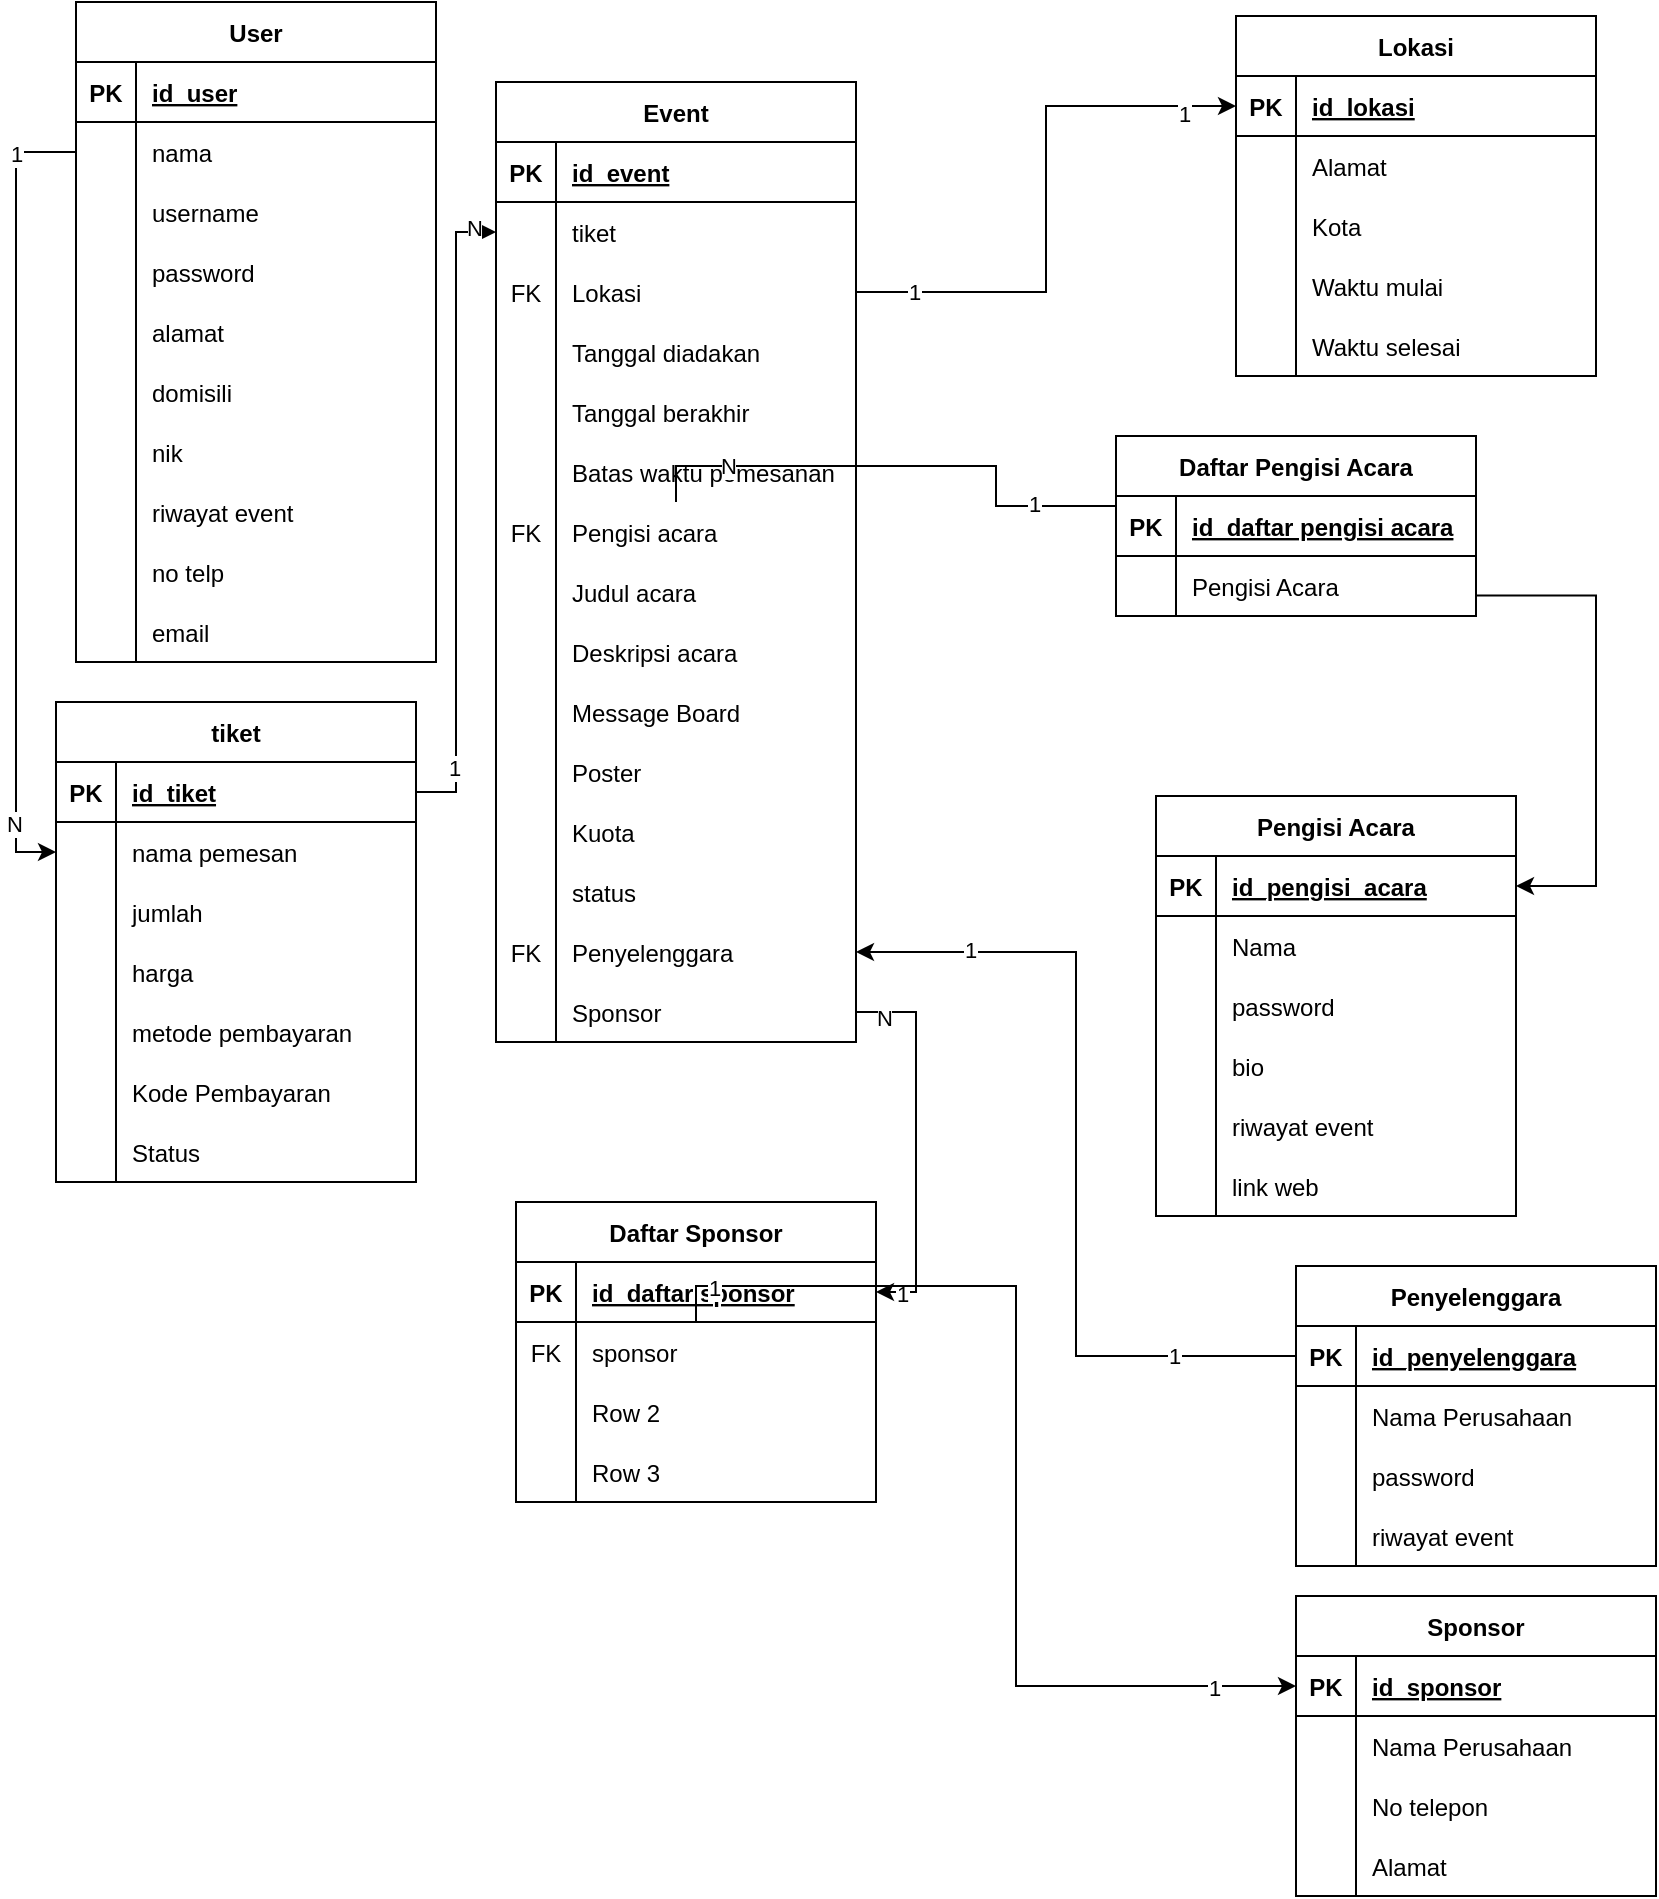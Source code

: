 <mxfile version="20.6.0" type="github"><diagram id="Tf-DV8PGmR-fr1Ce-LX2" name="Page-1"><mxGraphModel dx="2770" dy="983" grid="1" gridSize="10" guides="1" tooltips="1" connect="1" arrows="1" fold="1" page="1" pageScale="1" pageWidth="850" pageHeight="1100" math="0" shadow="0"><root><mxCell id="0"/><mxCell id="1" parent="0"/><mxCell id="aU4zGl6K6yRGiOpi5qtd-1" value="Event" style="shape=table;startSize=30;container=1;collapsible=1;childLayout=tableLayout;fixedRows=1;rowLines=0;fontStyle=1;align=center;resizeLast=1;" vertex="1" parent="1"><mxGeometry x="260" y="73" width="180" height="480" as="geometry"/></mxCell><mxCell id="aU4zGl6K6yRGiOpi5qtd-2" value="" style="shape=tableRow;horizontal=0;startSize=0;swimlaneHead=0;swimlaneBody=0;fillColor=none;collapsible=0;dropTarget=0;points=[[0,0.5],[1,0.5]];portConstraint=eastwest;top=0;left=0;right=0;bottom=1;" vertex="1" parent="aU4zGl6K6yRGiOpi5qtd-1"><mxGeometry y="30" width="180" height="30" as="geometry"/></mxCell><mxCell id="aU4zGl6K6yRGiOpi5qtd-3" value="PK" style="shape=partialRectangle;connectable=0;fillColor=none;top=0;left=0;bottom=0;right=0;fontStyle=1;overflow=hidden;" vertex="1" parent="aU4zGl6K6yRGiOpi5qtd-2"><mxGeometry width="30" height="30" as="geometry"><mxRectangle width="30" height="30" as="alternateBounds"/></mxGeometry></mxCell><mxCell id="aU4zGl6K6yRGiOpi5qtd-4" value="id_event" style="shape=partialRectangle;connectable=0;fillColor=none;top=0;left=0;bottom=0;right=0;align=left;spacingLeft=6;fontStyle=5;overflow=hidden;" vertex="1" parent="aU4zGl6K6yRGiOpi5qtd-2"><mxGeometry x="30" width="150" height="30" as="geometry"><mxRectangle width="150" height="30" as="alternateBounds"/></mxGeometry></mxCell><mxCell id="aU4zGl6K6yRGiOpi5qtd-5" value="" style="shape=tableRow;horizontal=0;startSize=0;swimlaneHead=0;swimlaneBody=0;fillColor=none;collapsible=0;dropTarget=0;points=[[0,0.5],[1,0.5]];portConstraint=eastwest;top=0;left=0;right=0;bottom=0;" vertex="1" parent="aU4zGl6K6yRGiOpi5qtd-1"><mxGeometry y="60" width="180" height="30" as="geometry"/></mxCell><mxCell id="aU4zGl6K6yRGiOpi5qtd-6" value="" style="shape=partialRectangle;connectable=0;fillColor=none;top=0;left=0;bottom=0;right=0;editable=1;overflow=hidden;" vertex="1" parent="aU4zGl6K6yRGiOpi5qtd-5"><mxGeometry width="30" height="30" as="geometry"><mxRectangle width="30" height="30" as="alternateBounds"/></mxGeometry></mxCell><mxCell id="aU4zGl6K6yRGiOpi5qtd-7" value="tiket" style="shape=partialRectangle;connectable=0;fillColor=none;top=0;left=0;bottom=0;right=0;align=left;spacingLeft=6;overflow=hidden;" vertex="1" parent="aU4zGl6K6yRGiOpi5qtd-5"><mxGeometry x="30" width="150" height="30" as="geometry"><mxRectangle width="150" height="30" as="alternateBounds"/></mxGeometry></mxCell><mxCell id="aU4zGl6K6yRGiOpi5qtd-8" value="" style="shape=tableRow;horizontal=0;startSize=0;swimlaneHead=0;swimlaneBody=0;fillColor=none;collapsible=0;dropTarget=0;points=[[0,0.5],[1,0.5]];portConstraint=eastwest;top=0;left=0;right=0;bottom=0;" vertex="1" parent="aU4zGl6K6yRGiOpi5qtd-1"><mxGeometry y="90" width="180" height="30" as="geometry"/></mxCell><mxCell id="aU4zGl6K6yRGiOpi5qtd-9" value="FK" style="shape=partialRectangle;connectable=0;fillColor=none;top=0;left=0;bottom=0;right=0;editable=1;overflow=hidden;" vertex="1" parent="aU4zGl6K6yRGiOpi5qtd-8"><mxGeometry width="30" height="30" as="geometry"><mxRectangle width="30" height="30" as="alternateBounds"/></mxGeometry></mxCell><mxCell id="aU4zGl6K6yRGiOpi5qtd-10" value="Lokasi" style="shape=partialRectangle;connectable=0;fillColor=none;top=0;left=0;bottom=0;right=0;align=left;spacingLeft=6;overflow=hidden;" vertex="1" parent="aU4zGl6K6yRGiOpi5qtd-8"><mxGeometry x="30" width="150" height="30" as="geometry"><mxRectangle width="150" height="30" as="alternateBounds"/></mxGeometry></mxCell><mxCell id="aU4zGl6K6yRGiOpi5qtd-11" value="" style="shape=tableRow;horizontal=0;startSize=0;swimlaneHead=0;swimlaneBody=0;fillColor=none;collapsible=0;dropTarget=0;points=[[0,0.5],[1,0.5]];portConstraint=eastwest;top=0;left=0;right=0;bottom=0;" vertex="1" parent="aU4zGl6K6yRGiOpi5qtd-1"><mxGeometry y="120" width="180" height="30" as="geometry"/></mxCell><mxCell id="aU4zGl6K6yRGiOpi5qtd-12" value="" style="shape=partialRectangle;connectable=0;fillColor=none;top=0;left=0;bottom=0;right=0;editable=1;overflow=hidden;" vertex="1" parent="aU4zGl6K6yRGiOpi5qtd-11"><mxGeometry width="30" height="30" as="geometry"><mxRectangle width="30" height="30" as="alternateBounds"/></mxGeometry></mxCell><mxCell id="aU4zGl6K6yRGiOpi5qtd-13" value="Tanggal diadakan " style="shape=partialRectangle;connectable=0;fillColor=none;top=0;left=0;bottom=0;right=0;align=left;spacingLeft=6;overflow=hidden;" vertex="1" parent="aU4zGl6K6yRGiOpi5qtd-11"><mxGeometry x="30" width="150" height="30" as="geometry"><mxRectangle width="150" height="30" as="alternateBounds"/></mxGeometry></mxCell><mxCell id="aU4zGl6K6yRGiOpi5qtd-14" value="" style="shape=tableRow;horizontal=0;startSize=0;swimlaneHead=0;swimlaneBody=0;fillColor=none;collapsible=0;dropTarget=0;points=[[0,0.5],[1,0.5]];portConstraint=eastwest;top=0;left=0;right=0;bottom=0;" vertex="1" parent="aU4zGl6K6yRGiOpi5qtd-1"><mxGeometry y="150" width="180" height="30" as="geometry"/></mxCell><mxCell id="aU4zGl6K6yRGiOpi5qtd-15" value="" style="shape=partialRectangle;connectable=0;fillColor=none;top=0;left=0;bottom=0;right=0;editable=1;overflow=hidden;" vertex="1" parent="aU4zGl6K6yRGiOpi5qtd-14"><mxGeometry width="30" height="30" as="geometry"><mxRectangle width="30" height="30" as="alternateBounds"/></mxGeometry></mxCell><mxCell id="aU4zGl6K6yRGiOpi5qtd-16" value="Tanggal berakhir" style="shape=partialRectangle;connectable=0;fillColor=none;top=0;left=0;bottom=0;right=0;align=left;spacingLeft=6;overflow=hidden;" vertex="1" parent="aU4zGl6K6yRGiOpi5qtd-14"><mxGeometry x="30" width="150" height="30" as="geometry"><mxRectangle width="150" height="30" as="alternateBounds"/></mxGeometry></mxCell><mxCell id="aU4zGl6K6yRGiOpi5qtd-17" value="" style="shape=tableRow;horizontal=0;startSize=0;swimlaneHead=0;swimlaneBody=0;fillColor=none;collapsible=0;dropTarget=0;points=[[0,0.5],[1,0.5]];portConstraint=eastwest;top=0;left=0;right=0;bottom=0;" vertex="1" parent="aU4zGl6K6yRGiOpi5qtd-1"><mxGeometry y="180" width="180" height="30" as="geometry"/></mxCell><mxCell id="aU4zGl6K6yRGiOpi5qtd-18" value="" style="shape=partialRectangle;connectable=0;fillColor=none;top=0;left=0;bottom=0;right=0;editable=1;overflow=hidden;" vertex="1" parent="aU4zGl6K6yRGiOpi5qtd-17"><mxGeometry width="30" height="30" as="geometry"><mxRectangle width="30" height="30" as="alternateBounds"/></mxGeometry></mxCell><mxCell id="aU4zGl6K6yRGiOpi5qtd-19" value="Batas waktu pemesanan" style="shape=partialRectangle;connectable=0;fillColor=none;top=0;left=0;bottom=0;right=0;align=left;spacingLeft=6;overflow=hidden;" vertex="1" parent="aU4zGl6K6yRGiOpi5qtd-17"><mxGeometry x="30" width="150" height="30" as="geometry"><mxRectangle width="150" height="30" as="alternateBounds"/></mxGeometry></mxCell><mxCell id="aU4zGl6K6yRGiOpi5qtd-20" value="" style="shape=tableRow;horizontal=0;startSize=0;swimlaneHead=0;swimlaneBody=0;fillColor=none;collapsible=0;dropTarget=0;points=[[0,0.5],[1,0.5]];portConstraint=eastwest;top=0;left=0;right=0;bottom=0;" vertex="1" parent="aU4zGl6K6yRGiOpi5qtd-1"><mxGeometry y="210" width="180" height="30" as="geometry"/></mxCell><mxCell id="aU4zGl6K6yRGiOpi5qtd-21" value="FK" style="shape=partialRectangle;connectable=0;fillColor=none;top=0;left=0;bottom=0;right=0;editable=1;overflow=hidden;" vertex="1" parent="aU4zGl6K6yRGiOpi5qtd-20"><mxGeometry width="30" height="30" as="geometry"><mxRectangle width="30" height="30" as="alternateBounds"/></mxGeometry></mxCell><mxCell id="aU4zGl6K6yRGiOpi5qtd-22" value="Pengisi acara" style="shape=partialRectangle;connectable=0;fillColor=none;top=0;left=0;bottom=0;right=0;align=left;spacingLeft=6;overflow=hidden;" vertex="1" parent="aU4zGl6K6yRGiOpi5qtd-20"><mxGeometry x="30" width="150" height="30" as="geometry"><mxRectangle width="150" height="30" as="alternateBounds"/></mxGeometry></mxCell><mxCell id="aU4zGl6K6yRGiOpi5qtd-23" value="" style="shape=tableRow;horizontal=0;startSize=0;swimlaneHead=0;swimlaneBody=0;fillColor=none;collapsible=0;dropTarget=0;points=[[0,0.5],[1,0.5]];portConstraint=eastwest;top=0;left=0;right=0;bottom=0;" vertex="1" parent="aU4zGl6K6yRGiOpi5qtd-1"><mxGeometry y="240" width="180" height="30" as="geometry"/></mxCell><mxCell id="aU4zGl6K6yRGiOpi5qtd-24" value="" style="shape=partialRectangle;connectable=0;fillColor=none;top=0;left=0;bottom=0;right=0;editable=1;overflow=hidden;" vertex="1" parent="aU4zGl6K6yRGiOpi5qtd-23"><mxGeometry width="30" height="30" as="geometry"><mxRectangle width="30" height="30" as="alternateBounds"/></mxGeometry></mxCell><mxCell id="aU4zGl6K6yRGiOpi5qtd-25" value="Judul acara" style="shape=partialRectangle;connectable=0;fillColor=none;top=0;left=0;bottom=0;right=0;align=left;spacingLeft=6;overflow=hidden;" vertex="1" parent="aU4zGl6K6yRGiOpi5qtd-23"><mxGeometry x="30" width="150" height="30" as="geometry"><mxRectangle width="150" height="30" as="alternateBounds"/></mxGeometry></mxCell><mxCell id="aU4zGl6K6yRGiOpi5qtd-26" value="" style="shape=tableRow;horizontal=0;startSize=0;swimlaneHead=0;swimlaneBody=0;fillColor=none;collapsible=0;dropTarget=0;points=[[0,0.5],[1,0.5]];portConstraint=eastwest;top=0;left=0;right=0;bottom=0;" vertex="1" parent="aU4zGl6K6yRGiOpi5qtd-1"><mxGeometry y="270" width="180" height="30" as="geometry"/></mxCell><mxCell id="aU4zGl6K6yRGiOpi5qtd-27" value="" style="shape=partialRectangle;connectable=0;fillColor=none;top=0;left=0;bottom=0;right=0;editable=1;overflow=hidden;" vertex="1" parent="aU4zGl6K6yRGiOpi5qtd-26"><mxGeometry width="30" height="30" as="geometry"><mxRectangle width="30" height="30" as="alternateBounds"/></mxGeometry></mxCell><mxCell id="aU4zGl6K6yRGiOpi5qtd-28" value="Deskripsi acara" style="shape=partialRectangle;connectable=0;fillColor=none;top=0;left=0;bottom=0;right=0;align=left;spacingLeft=6;overflow=hidden;" vertex="1" parent="aU4zGl6K6yRGiOpi5qtd-26"><mxGeometry x="30" width="150" height="30" as="geometry"><mxRectangle width="150" height="30" as="alternateBounds"/></mxGeometry></mxCell><mxCell id="aU4zGl6K6yRGiOpi5qtd-29" value="" style="shape=tableRow;horizontal=0;startSize=0;swimlaneHead=0;swimlaneBody=0;fillColor=none;collapsible=0;dropTarget=0;points=[[0,0.5],[1,0.5]];portConstraint=eastwest;top=0;left=0;right=0;bottom=0;" vertex="1" parent="aU4zGl6K6yRGiOpi5qtd-1"><mxGeometry y="300" width="180" height="30" as="geometry"/></mxCell><mxCell id="aU4zGl6K6yRGiOpi5qtd-30" value="" style="shape=partialRectangle;connectable=0;fillColor=none;top=0;left=0;bottom=0;right=0;editable=1;overflow=hidden;" vertex="1" parent="aU4zGl6K6yRGiOpi5qtd-29"><mxGeometry width="30" height="30" as="geometry"><mxRectangle width="30" height="30" as="alternateBounds"/></mxGeometry></mxCell><mxCell id="aU4zGl6K6yRGiOpi5qtd-31" value="Message Board" style="shape=partialRectangle;connectable=0;fillColor=none;top=0;left=0;bottom=0;right=0;align=left;spacingLeft=6;overflow=hidden;" vertex="1" parent="aU4zGl6K6yRGiOpi5qtd-29"><mxGeometry x="30" width="150" height="30" as="geometry"><mxRectangle width="150" height="30" as="alternateBounds"/></mxGeometry></mxCell><mxCell id="aU4zGl6K6yRGiOpi5qtd-32" value="" style="shape=tableRow;horizontal=0;startSize=0;swimlaneHead=0;swimlaneBody=0;fillColor=none;collapsible=0;dropTarget=0;points=[[0,0.5],[1,0.5]];portConstraint=eastwest;top=0;left=0;right=0;bottom=0;" vertex="1" parent="aU4zGl6K6yRGiOpi5qtd-1"><mxGeometry y="330" width="180" height="30" as="geometry"/></mxCell><mxCell id="aU4zGl6K6yRGiOpi5qtd-33" value="" style="shape=partialRectangle;connectable=0;fillColor=none;top=0;left=0;bottom=0;right=0;editable=1;overflow=hidden;" vertex="1" parent="aU4zGl6K6yRGiOpi5qtd-32"><mxGeometry width="30" height="30" as="geometry"><mxRectangle width="30" height="30" as="alternateBounds"/></mxGeometry></mxCell><mxCell id="aU4zGl6K6yRGiOpi5qtd-34" value="Poster" style="shape=partialRectangle;connectable=0;fillColor=none;top=0;left=0;bottom=0;right=0;align=left;spacingLeft=6;overflow=hidden;" vertex="1" parent="aU4zGl6K6yRGiOpi5qtd-32"><mxGeometry x="30" width="150" height="30" as="geometry"><mxRectangle width="150" height="30" as="alternateBounds"/></mxGeometry></mxCell><mxCell id="aU4zGl6K6yRGiOpi5qtd-35" value="" style="shape=tableRow;horizontal=0;startSize=0;swimlaneHead=0;swimlaneBody=0;fillColor=none;collapsible=0;dropTarget=0;points=[[0,0.5],[1,0.5]];portConstraint=eastwest;top=0;left=0;right=0;bottom=0;" vertex="1" parent="aU4zGl6K6yRGiOpi5qtd-1"><mxGeometry y="360" width="180" height="30" as="geometry"/></mxCell><mxCell id="aU4zGl6K6yRGiOpi5qtd-36" value="" style="shape=partialRectangle;connectable=0;fillColor=none;top=0;left=0;bottom=0;right=0;editable=1;overflow=hidden;" vertex="1" parent="aU4zGl6K6yRGiOpi5qtd-35"><mxGeometry width="30" height="30" as="geometry"><mxRectangle width="30" height="30" as="alternateBounds"/></mxGeometry></mxCell><mxCell id="aU4zGl6K6yRGiOpi5qtd-37" value="Kuota" style="shape=partialRectangle;connectable=0;fillColor=none;top=0;left=0;bottom=0;right=0;align=left;spacingLeft=6;overflow=hidden;" vertex="1" parent="aU4zGl6K6yRGiOpi5qtd-35"><mxGeometry x="30" width="150" height="30" as="geometry"><mxRectangle width="150" height="30" as="alternateBounds"/></mxGeometry></mxCell><mxCell id="aU4zGl6K6yRGiOpi5qtd-38" value="" style="shape=tableRow;horizontal=0;startSize=0;swimlaneHead=0;swimlaneBody=0;fillColor=none;collapsible=0;dropTarget=0;points=[[0,0.5],[1,0.5]];portConstraint=eastwest;top=0;left=0;right=0;bottom=0;" vertex="1" parent="aU4zGl6K6yRGiOpi5qtd-1"><mxGeometry y="390" width="180" height="30" as="geometry"/></mxCell><mxCell id="aU4zGl6K6yRGiOpi5qtd-39" value="" style="shape=partialRectangle;connectable=0;fillColor=none;top=0;left=0;bottom=0;right=0;editable=1;overflow=hidden;" vertex="1" parent="aU4zGl6K6yRGiOpi5qtd-38"><mxGeometry width="30" height="30" as="geometry"><mxRectangle width="30" height="30" as="alternateBounds"/></mxGeometry></mxCell><mxCell id="aU4zGl6K6yRGiOpi5qtd-40" value="status" style="shape=partialRectangle;connectable=0;fillColor=none;top=0;left=0;bottom=0;right=0;align=left;spacingLeft=6;overflow=hidden;" vertex="1" parent="aU4zGl6K6yRGiOpi5qtd-38"><mxGeometry x="30" width="150" height="30" as="geometry"><mxRectangle width="150" height="30" as="alternateBounds"/></mxGeometry></mxCell><mxCell id="aU4zGl6K6yRGiOpi5qtd-41" value="" style="shape=tableRow;horizontal=0;startSize=0;swimlaneHead=0;swimlaneBody=0;fillColor=none;collapsible=0;dropTarget=0;points=[[0,0.5],[1,0.5]];portConstraint=eastwest;top=0;left=0;right=0;bottom=0;" vertex="1" parent="aU4zGl6K6yRGiOpi5qtd-1"><mxGeometry y="420" width="180" height="30" as="geometry"/></mxCell><mxCell id="aU4zGl6K6yRGiOpi5qtd-42" value="FK" style="shape=partialRectangle;connectable=0;fillColor=none;top=0;left=0;bottom=0;right=0;editable=1;overflow=hidden;" vertex="1" parent="aU4zGl6K6yRGiOpi5qtd-41"><mxGeometry width="30" height="30" as="geometry"><mxRectangle width="30" height="30" as="alternateBounds"/></mxGeometry></mxCell><mxCell id="aU4zGl6K6yRGiOpi5qtd-43" value="Penyelenggara" style="shape=partialRectangle;connectable=0;fillColor=none;top=0;left=0;bottom=0;right=0;align=left;spacingLeft=6;overflow=hidden;" vertex="1" parent="aU4zGl6K6yRGiOpi5qtd-41"><mxGeometry x="30" width="150" height="30" as="geometry"><mxRectangle width="150" height="30" as="alternateBounds"/></mxGeometry></mxCell><mxCell id="aU4zGl6K6yRGiOpi5qtd-44" value="" style="shape=tableRow;horizontal=0;startSize=0;swimlaneHead=0;swimlaneBody=0;fillColor=none;collapsible=0;dropTarget=0;points=[[0,0.5],[1,0.5]];portConstraint=eastwest;top=0;left=0;right=0;bottom=0;" vertex="1" parent="aU4zGl6K6yRGiOpi5qtd-1"><mxGeometry y="450" width="180" height="30" as="geometry"/></mxCell><mxCell id="aU4zGl6K6yRGiOpi5qtd-45" value="" style="shape=partialRectangle;connectable=0;fillColor=none;top=0;left=0;bottom=0;right=0;editable=1;overflow=hidden;" vertex="1" parent="aU4zGl6K6yRGiOpi5qtd-44"><mxGeometry width="30" height="30" as="geometry"><mxRectangle width="30" height="30" as="alternateBounds"/></mxGeometry></mxCell><mxCell id="aU4zGl6K6yRGiOpi5qtd-46" value="Sponsor" style="shape=partialRectangle;connectable=0;fillColor=none;top=0;left=0;bottom=0;right=0;align=left;spacingLeft=6;overflow=hidden;" vertex="1" parent="aU4zGl6K6yRGiOpi5qtd-44"><mxGeometry x="30" width="150" height="30" as="geometry"><mxRectangle width="150" height="30" as="alternateBounds"/></mxGeometry></mxCell><mxCell id="aU4zGl6K6yRGiOpi5qtd-47" value="User" style="shape=table;startSize=30;container=1;collapsible=1;childLayout=tableLayout;fixedRows=1;rowLines=0;fontStyle=1;align=center;resizeLast=1;" vertex="1" parent="1"><mxGeometry x="50" y="33" width="180" height="330" as="geometry"/></mxCell><mxCell id="aU4zGl6K6yRGiOpi5qtd-48" value="" style="shape=tableRow;horizontal=0;startSize=0;swimlaneHead=0;swimlaneBody=0;fillColor=none;collapsible=0;dropTarget=0;points=[[0,0.5],[1,0.5]];portConstraint=eastwest;top=0;left=0;right=0;bottom=1;" vertex="1" parent="aU4zGl6K6yRGiOpi5qtd-47"><mxGeometry y="30" width="180" height="30" as="geometry"/></mxCell><mxCell id="aU4zGl6K6yRGiOpi5qtd-49" value="PK" style="shape=partialRectangle;connectable=0;fillColor=none;top=0;left=0;bottom=0;right=0;fontStyle=1;overflow=hidden;" vertex="1" parent="aU4zGl6K6yRGiOpi5qtd-48"><mxGeometry width="30" height="30" as="geometry"><mxRectangle width="30" height="30" as="alternateBounds"/></mxGeometry></mxCell><mxCell id="aU4zGl6K6yRGiOpi5qtd-50" value="id_user" style="shape=partialRectangle;connectable=0;fillColor=none;top=0;left=0;bottom=0;right=0;align=left;spacingLeft=6;fontStyle=5;overflow=hidden;" vertex="1" parent="aU4zGl6K6yRGiOpi5qtd-48"><mxGeometry x="30" width="150" height="30" as="geometry"><mxRectangle width="150" height="30" as="alternateBounds"/></mxGeometry></mxCell><mxCell id="aU4zGl6K6yRGiOpi5qtd-51" value="" style="shape=tableRow;horizontal=0;startSize=0;swimlaneHead=0;swimlaneBody=0;fillColor=none;collapsible=0;dropTarget=0;points=[[0,0.5],[1,0.5]];portConstraint=eastwest;top=0;left=0;right=0;bottom=0;" vertex="1" parent="aU4zGl6K6yRGiOpi5qtd-47"><mxGeometry y="60" width="180" height="30" as="geometry"/></mxCell><mxCell id="aU4zGl6K6yRGiOpi5qtd-52" value="" style="shape=partialRectangle;connectable=0;fillColor=none;top=0;left=0;bottom=0;right=0;editable=1;overflow=hidden;" vertex="1" parent="aU4zGl6K6yRGiOpi5qtd-51"><mxGeometry width="30" height="30" as="geometry"><mxRectangle width="30" height="30" as="alternateBounds"/></mxGeometry></mxCell><mxCell id="aU4zGl6K6yRGiOpi5qtd-53" value="nama" style="shape=partialRectangle;connectable=0;fillColor=none;top=0;left=0;bottom=0;right=0;align=left;spacingLeft=6;overflow=hidden;" vertex="1" parent="aU4zGl6K6yRGiOpi5qtd-51"><mxGeometry x="30" width="150" height="30" as="geometry"><mxRectangle width="150" height="30" as="alternateBounds"/></mxGeometry></mxCell><mxCell id="aU4zGl6K6yRGiOpi5qtd-54" value="" style="shape=tableRow;horizontal=0;startSize=0;swimlaneHead=0;swimlaneBody=0;fillColor=none;collapsible=0;dropTarget=0;points=[[0,0.5],[1,0.5]];portConstraint=eastwest;top=0;left=0;right=0;bottom=0;" vertex="1" parent="aU4zGl6K6yRGiOpi5qtd-47"><mxGeometry y="90" width="180" height="30" as="geometry"/></mxCell><mxCell id="aU4zGl6K6yRGiOpi5qtd-55" value="" style="shape=partialRectangle;connectable=0;fillColor=none;top=0;left=0;bottom=0;right=0;editable=1;overflow=hidden;" vertex="1" parent="aU4zGl6K6yRGiOpi5qtd-54"><mxGeometry width="30" height="30" as="geometry"><mxRectangle width="30" height="30" as="alternateBounds"/></mxGeometry></mxCell><mxCell id="aU4zGl6K6yRGiOpi5qtd-56" value="username" style="shape=partialRectangle;connectable=0;fillColor=none;top=0;left=0;bottom=0;right=0;align=left;spacingLeft=6;overflow=hidden;" vertex="1" parent="aU4zGl6K6yRGiOpi5qtd-54"><mxGeometry x="30" width="150" height="30" as="geometry"><mxRectangle width="150" height="30" as="alternateBounds"/></mxGeometry></mxCell><mxCell id="aU4zGl6K6yRGiOpi5qtd-57" value="" style="shape=tableRow;horizontal=0;startSize=0;swimlaneHead=0;swimlaneBody=0;fillColor=none;collapsible=0;dropTarget=0;points=[[0,0.5],[1,0.5]];portConstraint=eastwest;top=0;left=0;right=0;bottom=0;" vertex="1" parent="aU4zGl6K6yRGiOpi5qtd-47"><mxGeometry y="120" width="180" height="30" as="geometry"/></mxCell><mxCell id="aU4zGl6K6yRGiOpi5qtd-58" value="" style="shape=partialRectangle;connectable=0;fillColor=none;top=0;left=0;bottom=0;right=0;editable=1;overflow=hidden;" vertex="1" parent="aU4zGl6K6yRGiOpi5qtd-57"><mxGeometry width="30" height="30" as="geometry"><mxRectangle width="30" height="30" as="alternateBounds"/></mxGeometry></mxCell><mxCell id="aU4zGl6K6yRGiOpi5qtd-59" value="password" style="shape=partialRectangle;connectable=0;fillColor=none;top=0;left=0;bottom=0;right=0;align=left;spacingLeft=6;overflow=hidden;" vertex="1" parent="aU4zGl6K6yRGiOpi5qtd-57"><mxGeometry x="30" width="150" height="30" as="geometry"><mxRectangle width="150" height="30" as="alternateBounds"/></mxGeometry></mxCell><mxCell id="aU4zGl6K6yRGiOpi5qtd-60" value="" style="shape=tableRow;horizontal=0;startSize=0;swimlaneHead=0;swimlaneBody=0;fillColor=none;collapsible=0;dropTarget=0;points=[[0,0.5],[1,0.5]];portConstraint=eastwest;top=0;left=0;right=0;bottom=0;" vertex="1" parent="aU4zGl6K6yRGiOpi5qtd-47"><mxGeometry y="150" width="180" height="30" as="geometry"/></mxCell><mxCell id="aU4zGl6K6yRGiOpi5qtd-61" value="" style="shape=partialRectangle;connectable=0;fillColor=none;top=0;left=0;bottom=0;right=0;editable=1;overflow=hidden;" vertex="1" parent="aU4zGl6K6yRGiOpi5qtd-60"><mxGeometry width="30" height="30" as="geometry"><mxRectangle width="30" height="30" as="alternateBounds"/></mxGeometry></mxCell><mxCell id="aU4zGl6K6yRGiOpi5qtd-62" value="alamat" style="shape=partialRectangle;connectable=0;fillColor=none;top=0;left=0;bottom=0;right=0;align=left;spacingLeft=6;overflow=hidden;" vertex="1" parent="aU4zGl6K6yRGiOpi5qtd-60"><mxGeometry x="30" width="150" height="30" as="geometry"><mxRectangle width="150" height="30" as="alternateBounds"/></mxGeometry></mxCell><mxCell id="aU4zGl6K6yRGiOpi5qtd-63" value="" style="shape=tableRow;horizontal=0;startSize=0;swimlaneHead=0;swimlaneBody=0;fillColor=none;collapsible=0;dropTarget=0;points=[[0,0.5],[1,0.5]];portConstraint=eastwest;top=0;left=0;right=0;bottom=0;" vertex="1" parent="aU4zGl6K6yRGiOpi5qtd-47"><mxGeometry y="180" width="180" height="30" as="geometry"/></mxCell><mxCell id="aU4zGl6K6yRGiOpi5qtd-64" value="" style="shape=partialRectangle;connectable=0;fillColor=none;top=0;left=0;bottom=0;right=0;editable=1;overflow=hidden;" vertex="1" parent="aU4zGl6K6yRGiOpi5qtd-63"><mxGeometry width="30" height="30" as="geometry"><mxRectangle width="30" height="30" as="alternateBounds"/></mxGeometry></mxCell><mxCell id="aU4zGl6K6yRGiOpi5qtd-65" value="domisili" style="shape=partialRectangle;connectable=0;fillColor=none;top=0;left=0;bottom=0;right=0;align=left;spacingLeft=6;overflow=hidden;" vertex="1" parent="aU4zGl6K6yRGiOpi5qtd-63"><mxGeometry x="30" width="150" height="30" as="geometry"><mxRectangle width="150" height="30" as="alternateBounds"/></mxGeometry></mxCell><mxCell id="aU4zGl6K6yRGiOpi5qtd-66" value="" style="shape=tableRow;horizontal=0;startSize=0;swimlaneHead=0;swimlaneBody=0;fillColor=none;collapsible=0;dropTarget=0;points=[[0,0.5],[1,0.5]];portConstraint=eastwest;top=0;left=0;right=0;bottom=0;" vertex="1" parent="aU4zGl6K6yRGiOpi5qtd-47"><mxGeometry y="210" width="180" height="30" as="geometry"/></mxCell><mxCell id="aU4zGl6K6yRGiOpi5qtd-67" value="" style="shape=partialRectangle;connectable=0;fillColor=none;top=0;left=0;bottom=0;right=0;editable=1;overflow=hidden;" vertex="1" parent="aU4zGl6K6yRGiOpi5qtd-66"><mxGeometry width="30" height="30" as="geometry"><mxRectangle width="30" height="30" as="alternateBounds"/></mxGeometry></mxCell><mxCell id="aU4zGl6K6yRGiOpi5qtd-68" value="nik" style="shape=partialRectangle;connectable=0;fillColor=none;top=0;left=0;bottom=0;right=0;align=left;spacingLeft=6;overflow=hidden;" vertex="1" parent="aU4zGl6K6yRGiOpi5qtd-66"><mxGeometry x="30" width="150" height="30" as="geometry"><mxRectangle width="150" height="30" as="alternateBounds"/></mxGeometry></mxCell><mxCell id="aU4zGl6K6yRGiOpi5qtd-69" value="" style="shape=tableRow;horizontal=0;startSize=0;swimlaneHead=0;swimlaneBody=0;fillColor=none;collapsible=0;dropTarget=0;points=[[0,0.5],[1,0.5]];portConstraint=eastwest;top=0;left=0;right=0;bottom=0;" vertex="1" parent="aU4zGl6K6yRGiOpi5qtd-47"><mxGeometry y="240" width="180" height="30" as="geometry"/></mxCell><mxCell id="aU4zGl6K6yRGiOpi5qtd-70" value="" style="shape=partialRectangle;connectable=0;fillColor=none;top=0;left=0;bottom=0;right=0;editable=1;overflow=hidden;" vertex="1" parent="aU4zGl6K6yRGiOpi5qtd-69"><mxGeometry width="30" height="30" as="geometry"><mxRectangle width="30" height="30" as="alternateBounds"/></mxGeometry></mxCell><mxCell id="aU4zGl6K6yRGiOpi5qtd-71" value="riwayat event" style="shape=partialRectangle;connectable=0;fillColor=none;top=0;left=0;bottom=0;right=0;align=left;spacingLeft=6;overflow=hidden;" vertex="1" parent="aU4zGl6K6yRGiOpi5qtd-69"><mxGeometry x="30" width="150" height="30" as="geometry"><mxRectangle width="150" height="30" as="alternateBounds"/></mxGeometry></mxCell><mxCell id="aU4zGl6K6yRGiOpi5qtd-72" value="" style="shape=tableRow;horizontal=0;startSize=0;swimlaneHead=0;swimlaneBody=0;fillColor=none;collapsible=0;dropTarget=0;points=[[0,0.5],[1,0.5]];portConstraint=eastwest;top=0;left=0;right=0;bottom=0;" vertex="1" parent="aU4zGl6K6yRGiOpi5qtd-47"><mxGeometry y="270" width="180" height="30" as="geometry"/></mxCell><mxCell id="aU4zGl6K6yRGiOpi5qtd-73" value="" style="shape=partialRectangle;connectable=0;fillColor=none;top=0;left=0;bottom=0;right=0;editable=1;overflow=hidden;" vertex="1" parent="aU4zGl6K6yRGiOpi5qtd-72"><mxGeometry width="30" height="30" as="geometry"><mxRectangle width="30" height="30" as="alternateBounds"/></mxGeometry></mxCell><mxCell id="aU4zGl6K6yRGiOpi5qtd-74" value="no telp" style="shape=partialRectangle;connectable=0;fillColor=none;top=0;left=0;bottom=0;right=0;align=left;spacingLeft=6;overflow=hidden;" vertex="1" parent="aU4zGl6K6yRGiOpi5qtd-72"><mxGeometry x="30" width="150" height="30" as="geometry"><mxRectangle width="150" height="30" as="alternateBounds"/></mxGeometry></mxCell><mxCell id="aU4zGl6K6yRGiOpi5qtd-75" value="" style="shape=tableRow;horizontal=0;startSize=0;swimlaneHead=0;swimlaneBody=0;fillColor=none;collapsible=0;dropTarget=0;points=[[0,0.5],[1,0.5]];portConstraint=eastwest;top=0;left=0;right=0;bottom=0;" vertex="1" parent="aU4zGl6K6yRGiOpi5qtd-47"><mxGeometry y="300" width="180" height="30" as="geometry"/></mxCell><mxCell id="aU4zGl6K6yRGiOpi5qtd-76" value="" style="shape=partialRectangle;connectable=0;fillColor=none;top=0;left=0;bottom=0;right=0;editable=1;overflow=hidden;" vertex="1" parent="aU4zGl6K6yRGiOpi5qtd-75"><mxGeometry width="30" height="30" as="geometry"><mxRectangle width="30" height="30" as="alternateBounds"/></mxGeometry></mxCell><mxCell id="aU4zGl6K6yRGiOpi5qtd-77" value="email" style="shape=partialRectangle;connectable=0;fillColor=none;top=0;left=0;bottom=0;right=0;align=left;spacingLeft=6;overflow=hidden;" vertex="1" parent="aU4zGl6K6yRGiOpi5qtd-75"><mxGeometry x="30" width="150" height="30" as="geometry"><mxRectangle width="150" height="30" as="alternateBounds"/></mxGeometry></mxCell><mxCell id="aU4zGl6K6yRGiOpi5qtd-78" value="Lokasi" style="shape=table;startSize=30;container=1;collapsible=1;childLayout=tableLayout;fixedRows=1;rowLines=0;fontStyle=1;align=center;resizeLast=1;" vertex="1" parent="1"><mxGeometry x="630" y="40" width="180" height="180" as="geometry"/></mxCell><mxCell id="aU4zGl6K6yRGiOpi5qtd-79" value="" style="shape=tableRow;horizontal=0;startSize=0;swimlaneHead=0;swimlaneBody=0;fillColor=none;collapsible=0;dropTarget=0;points=[[0,0.5],[1,0.5]];portConstraint=eastwest;top=0;left=0;right=0;bottom=1;" vertex="1" parent="aU4zGl6K6yRGiOpi5qtd-78"><mxGeometry y="30" width="180" height="30" as="geometry"/></mxCell><mxCell id="aU4zGl6K6yRGiOpi5qtd-80" value="PK" style="shape=partialRectangle;connectable=0;fillColor=none;top=0;left=0;bottom=0;right=0;fontStyle=1;overflow=hidden;" vertex="1" parent="aU4zGl6K6yRGiOpi5qtd-79"><mxGeometry width="30" height="30" as="geometry"><mxRectangle width="30" height="30" as="alternateBounds"/></mxGeometry></mxCell><mxCell id="aU4zGl6K6yRGiOpi5qtd-81" value="id_lokasi" style="shape=partialRectangle;connectable=0;fillColor=none;top=0;left=0;bottom=0;right=0;align=left;spacingLeft=6;fontStyle=5;overflow=hidden;" vertex="1" parent="aU4zGl6K6yRGiOpi5qtd-79"><mxGeometry x="30" width="150" height="30" as="geometry"><mxRectangle width="150" height="30" as="alternateBounds"/></mxGeometry></mxCell><mxCell id="aU4zGl6K6yRGiOpi5qtd-82" value="" style="shape=tableRow;horizontal=0;startSize=0;swimlaneHead=0;swimlaneBody=0;fillColor=none;collapsible=0;dropTarget=0;points=[[0,0.5],[1,0.5]];portConstraint=eastwest;top=0;left=0;right=0;bottom=0;" vertex="1" parent="aU4zGl6K6yRGiOpi5qtd-78"><mxGeometry y="60" width="180" height="30" as="geometry"/></mxCell><mxCell id="aU4zGl6K6yRGiOpi5qtd-83" value="" style="shape=partialRectangle;connectable=0;fillColor=none;top=0;left=0;bottom=0;right=0;editable=1;overflow=hidden;" vertex="1" parent="aU4zGl6K6yRGiOpi5qtd-82"><mxGeometry width="30" height="30" as="geometry"><mxRectangle width="30" height="30" as="alternateBounds"/></mxGeometry></mxCell><mxCell id="aU4zGl6K6yRGiOpi5qtd-84" value="Alamat" style="shape=partialRectangle;connectable=0;fillColor=none;top=0;left=0;bottom=0;right=0;align=left;spacingLeft=6;overflow=hidden;" vertex="1" parent="aU4zGl6K6yRGiOpi5qtd-82"><mxGeometry x="30" width="150" height="30" as="geometry"><mxRectangle width="150" height="30" as="alternateBounds"/></mxGeometry></mxCell><mxCell id="aU4zGl6K6yRGiOpi5qtd-85" value="" style="shape=tableRow;horizontal=0;startSize=0;swimlaneHead=0;swimlaneBody=0;fillColor=none;collapsible=0;dropTarget=0;points=[[0,0.5],[1,0.5]];portConstraint=eastwest;top=0;left=0;right=0;bottom=0;" vertex="1" parent="aU4zGl6K6yRGiOpi5qtd-78"><mxGeometry y="90" width="180" height="30" as="geometry"/></mxCell><mxCell id="aU4zGl6K6yRGiOpi5qtd-86" value="" style="shape=partialRectangle;connectable=0;fillColor=none;top=0;left=0;bottom=0;right=0;editable=1;overflow=hidden;" vertex="1" parent="aU4zGl6K6yRGiOpi5qtd-85"><mxGeometry width="30" height="30" as="geometry"><mxRectangle width="30" height="30" as="alternateBounds"/></mxGeometry></mxCell><mxCell id="aU4zGl6K6yRGiOpi5qtd-87" value="Kota" style="shape=partialRectangle;connectable=0;fillColor=none;top=0;left=0;bottom=0;right=0;align=left;spacingLeft=6;overflow=hidden;" vertex="1" parent="aU4zGl6K6yRGiOpi5qtd-85"><mxGeometry x="30" width="150" height="30" as="geometry"><mxRectangle width="150" height="30" as="alternateBounds"/></mxGeometry></mxCell><mxCell id="aU4zGl6K6yRGiOpi5qtd-88" value="" style="shape=tableRow;horizontal=0;startSize=0;swimlaneHead=0;swimlaneBody=0;fillColor=none;collapsible=0;dropTarget=0;points=[[0,0.5],[1,0.5]];portConstraint=eastwest;top=0;left=0;right=0;bottom=0;" vertex="1" parent="aU4zGl6K6yRGiOpi5qtd-78"><mxGeometry y="120" width="180" height="30" as="geometry"/></mxCell><mxCell id="aU4zGl6K6yRGiOpi5qtd-89" value="" style="shape=partialRectangle;connectable=0;fillColor=none;top=0;left=0;bottom=0;right=0;editable=1;overflow=hidden;" vertex="1" parent="aU4zGl6K6yRGiOpi5qtd-88"><mxGeometry width="30" height="30" as="geometry"><mxRectangle width="30" height="30" as="alternateBounds"/></mxGeometry></mxCell><mxCell id="aU4zGl6K6yRGiOpi5qtd-90" value="Waktu mulai" style="shape=partialRectangle;connectable=0;fillColor=none;top=0;left=0;bottom=0;right=0;align=left;spacingLeft=6;overflow=hidden;" vertex="1" parent="aU4zGl6K6yRGiOpi5qtd-88"><mxGeometry x="30" width="150" height="30" as="geometry"><mxRectangle width="150" height="30" as="alternateBounds"/></mxGeometry></mxCell><mxCell id="aU4zGl6K6yRGiOpi5qtd-91" value="" style="shape=tableRow;horizontal=0;startSize=0;swimlaneHead=0;swimlaneBody=0;fillColor=none;collapsible=0;dropTarget=0;points=[[0,0.5],[1,0.5]];portConstraint=eastwest;top=0;left=0;right=0;bottom=0;" vertex="1" parent="aU4zGl6K6yRGiOpi5qtd-78"><mxGeometry y="150" width="180" height="30" as="geometry"/></mxCell><mxCell id="aU4zGl6K6yRGiOpi5qtd-92" value="" style="shape=partialRectangle;connectable=0;fillColor=none;top=0;left=0;bottom=0;right=0;editable=1;overflow=hidden;" vertex="1" parent="aU4zGl6K6yRGiOpi5qtd-91"><mxGeometry width="30" height="30" as="geometry"><mxRectangle width="30" height="30" as="alternateBounds"/></mxGeometry></mxCell><mxCell id="aU4zGl6K6yRGiOpi5qtd-93" value="Waktu selesai" style="shape=partialRectangle;connectable=0;fillColor=none;top=0;left=0;bottom=0;right=0;align=left;spacingLeft=6;overflow=hidden;" vertex="1" parent="aU4zGl6K6yRGiOpi5qtd-91"><mxGeometry x="30" width="150" height="30" as="geometry"><mxRectangle width="150" height="30" as="alternateBounds"/></mxGeometry></mxCell><mxCell id="aU4zGl6K6yRGiOpi5qtd-94" value="tiket" style="shape=table;startSize=30;container=1;collapsible=1;childLayout=tableLayout;fixedRows=1;rowLines=0;fontStyle=1;align=center;resizeLast=1;" vertex="1" parent="1"><mxGeometry x="40" y="383" width="180" height="240" as="geometry"/></mxCell><mxCell id="aU4zGl6K6yRGiOpi5qtd-95" value="" style="shape=tableRow;horizontal=0;startSize=0;swimlaneHead=0;swimlaneBody=0;fillColor=none;collapsible=0;dropTarget=0;points=[[0,0.5],[1,0.5]];portConstraint=eastwest;top=0;left=0;right=0;bottom=1;" vertex="1" parent="aU4zGl6K6yRGiOpi5qtd-94"><mxGeometry y="30" width="180" height="30" as="geometry"/></mxCell><mxCell id="aU4zGl6K6yRGiOpi5qtd-96" value="PK" style="shape=partialRectangle;connectable=0;fillColor=none;top=0;left=0;bottom=0;right=0;fontStyle=1;overflow=hidden;" vertex="1" parent="aU4zGl6K6yRGiOpi5qtd-95"><mxGeometry width="30" height="30" as="geometry"><mxRectangle width="30" height="30" as="alternateBounds"/></mxGeometry></mxCell><mxCell id="aU4zGl6K6yRGiOpi5qtd-97" value="id_tiket" style="shape=partialRectangle;connectable=0;fillColor=none;top=0;left=0;bottom=0;right=0;align=left;spacingLeft=6;fontStyle=5;overflow=hidden;" vertex="1" parent="aU4zGl6K6yRGiOpi5qtd-95"><mxGeometry x="30" width="150" height="30" as="geometry"><mxRectangle width="150" height="30" as="alternateBounds"/></mxGeometry></mxCell><mxCell id="aU4zGl6K6yRGiOpi5qtd-98" value="" style="shape=tableRow;horizontal=0;startSize=0;swimlaneHead=0;swimlaneBody=0;fillColor=none;collapsible=0;dropTarget=0;points=[[0,0.5],[1,0.5]];portConstraint=eastwest;top=0;left=0;right=0;bottom=0;" vertex="1" parent="aU4zGl6K6yRGiOpi5qtd-94"><mxGeometry y="60" width="180" height="30" as="geometry"/></mxCell><mxCell id="aU4zGl6K6yRGiOpi5qtd-99" value="" style="shape=partialRectangle;connectable=0;fillColor=none;top=0;left=0;bottom=0;right=0;editable=1;overflow=hidden;" vertex="1" parent="aU4zGl6K6yRGiOpi5qtd-98"><mxGeometry width="30" height="30" as="geometry"><mxRectangle width="30" height="30" as="alternateBounds"/></mxGeometry></mxCell><mxCell id="aU4zGl6K6yRGiOpi5qtd-100" value="nama pemesan" style="shape=partialRectangle;connectable=0;fillColor=none;top=0;left=0;bottom=0;right=0;align=left;spacingLeft=6;overflow=hidden;" vertex="1" parent="aU4zGl6K6yRGiOpi5qtd-98"><mxGeometry x="30" width="150" height="30" as="geometry"><mxRectangle width="150" height="30" as="alternateBounds"/></mxGeometry></mxCell><mxCell id="aU4zGl6K6yRGiOpi5qtd-101" value="" style="shape=tableRow;horizontal=0;startSize=0;swimlaneHead=0;swimlaneBody=0;fillColor=none;collapsible=0;dropTarget=0;points=[[0,0.5],[1,0.5]];portConstraint=eastwest;top=0;left=0;right=0;bottom=0;" vertex="1" parent="aU4zGl6K6yRGiOpi5qtd-94"><mxGeometry y="90" width="180" height="30" as="geometry"/></mxCell><mxCell id="aU4zGl6K6yRGiOpi5qtd-102" value="" style="shape=partialRectangle;connectable=0;fillColor=none;top=0;left=0;bottom=0;right=0;editable=1;overflow=hidden;" vertex="1" parent="aU4zGl6K6yRGiOpi5qtd-101"><mxGeometry width="30" height="30" as="geometry"><mxRectangle width="30" height="30" as="alternateBounds"/></mxGeometry></mxCell><mxCell id="aU4zGl6K6yRGiOpi5qtd-103" value="jumlah" style="shape=partialRectangle;connectable=0;fillColor=none;top=0;left=0;bottom=0;right=0;align=left;spacingLeft=6;overflow=hidden;" vertex="1" parent="aU4zGl6K6yRGiOpi5qtd-101"><mxGeometry x="30" width="150" height="30" as="geometry"><mxRectangle width="150" height="30" as="alternateBounds"/></mxGeometry></mxCell><mxCell id="aU4zGl6K6yRGiOpi5qtd-104" value="" style="shape=tableRow;horizontal=0;startSize=0;swimlaneHead=0;swimlaneBody=0;fillColor=none;collapsible=0;dropTarget=0;points=[[0,0.5],[1,0.5]];portConstraint=eastwest;top=0;left=0;right=0;bottom=0;" vertex="1" parent="aU4zGl6K6yRGiOpi5qtd-94"><mxGeometry y="120" width="180" height="30" as="geometry"/></mxCell><mxCell id="aU4zGl6K6yRGiOpi5qtd-105" value="" style="shape=partialRectangle;connectable=0;fillColor=none;top=0;left=0;bottom=0;right=0;editable=1;overflow=hidden;" vertex="1" parent="aU4zGl6K6yRGiOpi5qtd-104"><mxGeometry width="30" height="30" as="geometry"><mxRectangle width="30" height="30" as="alternateBounds"/></mxGeometry></mxCell><mxCell id="aU4zGl6K6yRGiOpi5qtd-106" value="harga" style="shape=partialRectangle;connectable=0;fillColor=none;top=0;left=0;bottom=0;right=0;align=left;spacingLeft=6;overflow=hidden;" vertex="1" parent="aU4zGl6K6yRGiOpi5qtd-104"><mxGeometry x="30" width="150" height="30" as="geometry"><mxRectangle width="150" height="30" as="alternateBounds"/></mxGeometry></mxCell><mxCell id="aU4zGl6K6yRGiOpi5qtd-107" value="" style="shape=tableRow;horizontal=0;startSize=0;swimlaneHead=0;swimlaneBody=0;fillColor=none;collapsible=0;dropTarget=0;points=[[0,0.5],[1,0.5]];portConstraint=eastwest;top=0;left=0;right=0;bottom=0;" vertex="1" parent="aU4zGl6K6yRGiOpi5qtd-94"><mxGeometry y="150" width="180" height="30" as="geometry"/></mxCell><mxCell id="aU4zGl6K6yRGiOpi5qtd-108" value="" style="shape=partialRectangle;connectable=0;fillColor=none;top=0;left=0;bottom=0;right=0;editable=1;overflow=hidden;" vertex="1" parent="aU4zGl6K6yRGiOpi5qtd-107"><mxGeometry width="30" height="30" as="geometry"><mxRectangle width="30" height="30" as="alternateBounds"/></mxGeometry></mxCell><mxCell id="aU4zGl6K6yRGiOpi5qtd-109" value="metode pembayaran" style="shape=partialRectangle;connectable=0;fillColor=none;top=0;left=0;bottom=0;right=0;align=left;spacingLeft=6;overflow=hidden;" vertex="1" parent="aU4zGl6K6yRGiOpi5qtd-107"><mxGeometry x="30" width="150" height="30" as="geometry"><mxRectangle width="150" height="30" as="alternateBounds"/></mxGeometry></mxCell><mxCell id="aU4zGl6K6yRGiOpi5qtd-110" value="" style="shape=tableRow;horizontal=0;startSize=0;swimlaneHead=0;swimlaneBody=0;fillColor=none;collapsible=0;dropTarget=0;points=[[0,0.5],[1,0.5]];portConstraint=eastwest;top=0;left=0;right=0;bottom=0;" vertex="1" parent="aU4zGl6K6yRGiOpi5qtd-94"><mxGeometry y="180" width="180" height="30" as="geometry"/></mxCell><mxCell id="aU4zGl6K6yRGiOpi5qtd-111" value="" style="shape=partialRectangle;connectable=0;fillColor=none;top=0;left=0;bottom=0;right=0;editable=1;overflow=hidden;" vertex="1" parent="aU4zGl6K6yRGiOpi5qtd-110"><mxGeometry width="30" height="30" as="geometry"><mxRectangle width="30" height="30" as="alternateBounds"/></mxGeometry></mxCell><mxCell id="aU4zGl6K6yRGiOpi5qtd-112" value="Kode Pembayaran" style="shape=partialRectangle;connectable=0;fillColor=none;top=0;left=0;bottom=0;right=0;align=left;spacingLeft=6;overflow=hidden;" vertex="1" parent="aU4zGl6K6yRGiOpi5qtd-110"><mxGeometry x="30" width="150" height="30" as="geometry"><mxRectangle width="150" height="30" as="alternateBounds"/></mxGeometry></mxCell><mxCell id="aU4zGl6K6yRGiOpi5qtd-113" value="" style="shape=tableRow;horizontal=0;startSize=0;swimlaneHead=0;swimlaneBody=0;fillColor=none;collapsible=0;dropTarget=0;points=[[0,0.5],[1,0.5]];portConstraint=eastwest;top=0;left=0;right=0;bottom=0;" vertex="1" parent="aU4zGl6K6yRGiOpi5qtd-94"><mxGeometry y="210" width="180" height="30" as="geometry"/></mxCell><mxCell id="aU4zGl6K6yRGiOpi5qtd-114" value="" style="shape=partialRectangle;connectable=0;fillColor=none;top=0;left=0;bottom=0;right=0;editable=1;overflow=hidden;" vertex="1" parent="aU4zGl6K6yRGiOpi5qtd-113"><mxGeometry width="30" height="30" as="geometry"><mxRectangle width="30" height="30" as="alternateBounds"/></mxGeometry></mxCell><mxCell id="aU4zGl6K6yRGiOpi5qtd-115" value="Status" style="shape=partialRectangle;connectable=0;fillColor=none;top=0;left=0;bottom=0;right=0;align=left;spacingLeft=6;overflow=hidden;" vertex="1" parent="aU4zGl6K6yRGiOpi5qtd-113"><mxGeometry x="30" width="150" height="30" as="geometry"><mxRectangle width="150" height="30" as="alternateBounds"/></mxGeometry></mxCell><mxCell id="aU4zGl6K6yRGiOpi5qtd-116" value="Pengisi Acara" style="shape=table;startSize=30;container=1;collapsible=1;childLayout=tableLayout;fixedRows=1;rowLines=0;fontStyle=1;align=center;resizeLast=1;" vertex="1" parent="1"><mxGeometry x="590" y="430" width="180" height="210" as="geometry"/></mxCell><mxCell id="aU4zGl6K6yRGiOpi5qtd-117" value="" style="shape=tableRow;horizontal=0;startSize=0;swimlaneHead=0;swimlaneBody=0;fillColor=none;collapsible=0;dropTarget=0;points=[[0,0.5],[1,0.5]];portConstraint=eastwest;top=0;left=0;right=0;bottom=1;" vertex="1" parent="aU4zGl6K6yRGiOpi5qtd-116"><mxGeometry y="30" width="180" height="30" as="geometry"/></mxCell><mxCell id="aU4zGl6K6yRGiOpi5qtd-118" value="PK" style="shape=partialRectangle;connectable=0;fillColor=none;top=0;left=0;bottom=0;right=0;fontStyle=1;overflow=hidden;" vertex="1" parent="aU4zGl6K6yRGiOpi5qtd-117"><mxGeometry width="30" height="30" as="geometry"><mxRectangle width="30" height="30" as="alternateBounds"/></mxGeometry></mxCell><mxCell id="aU4zGl6K6yRGiOpi5qtd-119" value="id_pengisi_acara" style="shape=partialRectangle;connectable=0;fillColor=none;top=0;left=0;bottom=0;right=0;align=left;spacingLeft=6;fontStyle=5;overflow=hidden;" vertex="1" parent="aU4zGl6K6yRGiOpi5qtd-117"><mxGeometry x="30" width="150" height="30" as="geometry"><mxRectangle width="150" height="30" as="alternateBounds"/></mxGeometry></mxCell><mxCell id="aU4zGl6K6yRGiOpi5qtd-120" value="" style="shape=tableRow;horizontal=0;startSize=0;swimlaneHead=0;swimlaneBody=0;fillColor=none;collapsible=0;dropTarget=0;points=[[0,0.5],[1,0.5]];portConstraint=eastwest;top=0;left=0;right=0;bottom=0;" vertex="1" parent="aU4zGl6K6yRGiOpi5qtd-116"><mxGeometry y="60" width="180" height="30" as="geometry"/></mxCell><mxCell id="aU4zGl6K6yRGiOpi5qtd-121" value="" style="shape=partialRectangle;connectable=0;fillColor=none;top=0;left=0;bottom=0;right=0;editable=1;overflow=hidden;" vertex="1" parent="aU4zGl6K6yRGiOpi5qtd-120"><mxGeometry width="30" height="30" as="geometry"><mxRectangle width="30" height="30" as="alternateBounds"/></mxGeometry></mxCell><mxCell id="aU4zGl6K6yRGiOpi5qtd-122" value="Nama" style="shape=partialRectangle;connectable=0;fillColor=none;top=0;left=0;bottom=0;right=0;align=left;spacingLeft=6;overflow=hidden;" vertex="1" parent="aU4zGl6K6yRGiOpi5qtd-120"><mxGeometry x="30" width="150" height="30" as="geometry"><mxRectangle width="150" height="30" as="alternateBounds"/></mxGeometry></mxCell><mxCell id="aU4zGl6K6yRGiOpi5qtd-123" value="" style="shape=tableRow;horizontal=0;startSize=0;swimlaneHead=0;swimlaneBody=0;fillColor=none;collapsible=0;dropTarget=0;points=[[0,0.5],[1,0.5]];portConstraint=eastwest;top=0;left=0;right=0;bottom=0;" vertex="1" parent="aU4zGl6K6yRGiOpi5qtd-116"><mxGeometry y="90" width="180" height="30" as="geometry"/></mxCell><mxCell id="aU4zGl6K6yRGiOpi5qtd-124" value="" style="shape=partialRectangle;connectable=0;fillColor=none;top=0;left=0;bottom=0;right=0;editable=1;overflow=hidden;" vertex="1" parent="aU4zGl6K6yRGiOpi5qtd-123"><mxGeometry width="30" height="30" as="geometry"><mxRectangle width="30" height="30" as="alternateBounds"/></mxGeometry></mxCell><mxCell id="aU4zGl6K6yRGiOpi5qtd-125" value="password" style="shape=partialRectangle;connectable=0;fillColor=none;top=0;left=0;bottom=0;right=0;align=left;spacingLeft=6;overflow=hidden;" vertex="1" parent="aU4zGl6K6yRGiOpi5qtd-123"><mxGeometry x="30" width="150" height="30" as="geometry"><mxRectangle width="150" height="30" as="alternateBounds"/></mxGeometry></mxCell><mxCell id="aU4zGl6K6yRGiOpi5qtd-126" value="" style="shape=tableRow;horizontal=0;startSize=0;swimlaneHead=0;swimlaneBody=0;fillColor=none;collapsible=0;dropTarget=0;points=[[0,0.5],[1,0.5]];portConstraint=eastwest;top=0;left=0;right=0;bottom=0;" vertex="1" parent="aU4zGl6K6yRGiOpi5qtd-116"><mxGeometry y="120" width="180" height="30" as="geometry"/></mxCell><mxCell id="aU4zGl6K6yRGiOpi5qtd-127" value="" style="shape=partialRectangle;connectable=0;fillColor=none;top=0;left=0;bottom=0;right=0;editable=1;overflow=hidden;" vertex="1" parent="aU4zGl6K6yRGiOpi5qtd-126"><mxGeometry width="30" height="30" as="geometry"><mxRectangle width="30" height="30" as="alternateBounds"/></mxGeometry></mxCell><mxCell id="aU4zGl6K6yRGiOpi5qtd-128" value="bio" style="shape=partialRectangle;connectable=0;fillColor=none;top=0;left=0;bottom=0;right=0;align=left;spacingLeft=6;overflow=hidden;" vertex="1" parent="aU4zGl6K6yRGiOpi5qtd-126"><mxGeometry x="30" width="150" height="30" as="geometry"><mxRectangle width="150" height="30" as="alternateBounds"/></mxGeometry></mxCell><mxCell id="aU4zGl6K6yRGiOpi5qtd-129" value="" style="shape=tableRow;horizontal=0;startSize=0;swimlaneHead=0;swimlaneBody=0;fillColor=none;collapsible=0;dropTarget=0;points=[[0,0.5],[1,0.5]];portConstraint=eastwest;top=0;left=0;right=0;bottom=0;" vertex="1" parent="aU4zGl6K6yRGiOpi5qtd-116"><mxGeometry y="150" width="180" height="30" as="geometry"/></mxCell><mxCell id="aU4zGl6K6yRGiOpi5qtd-130" value="" style="shape=partialRectangle;connectable=0;fillColor=none;top=0;left=0;bottom=0;right=0;editable=1;overflow=hidden;" vertex="1" parent="aU4zGl6K6yRGiOpi5qtd-129"><mxGeometry width="30" height="30" as="geometry"><mxRectangle width="30" height="30" as="alternateBounds"/></mxGeometry></mxCell><mxCell id="aU4zGl6K6yRGiOpi5qtd-131" value="riwayat event" style="shape=partialRectangle;connectable=0;fillColor=none;top=0;left=0;bottom=0;right=0;align=left;spacingLeft=6;overflow=hidden;" vertex="1" parent="aU4zGl6K6yRGiOpi5qtd-129"><mxGeometry x="30" width="150" height="30" as="geometry"><mxRectangle width="150" height="30" as="alternateBounds"/></mxGeometry></mxCell><mxCell id="aU4zGl6K6yRGiOpi5qtd-132" value="" style="shape=tableRow;horizontal=0;startSize=0;swimlaneHead=0;swimlaneBody=0;fillColor=none;collapsible=0;dropTarget=0;points=[[0,0.5],[1,0.5]];portConstraint=eastwest;top=0;left=0;right=0;bottom=0;" vertex="1" parent="aU4zGl6K6yRGiOpi5qtd-116"><mxGeometry y="180" width="180" height="30" as="geometry"/></mxCell><mxCell id="aU4zGl6K6yRGiOpi5qtd-133" value="" style="shape=partialRectangle;connectable=0;fillColor=none;top=0;left=0;bottom=0;right=0;editable=1;overflow=hidden;" vertex="1" parent="aU4zGl6K6yRGiOpi5qtd-132"><mxGeometry width="30" height="30" as="geometry"><mxRectangle width="30" height="30" as="alternateBounds"/></mxGeometry></mxCell><mxCell id="aU4zGl6K6yRGiOpi5qtd-134" value="link web" style="shape=partialRectangle;connectable=0;fillColor=none;top=0;left=0;bottom=0;right=0;align=left;spacingLeft=6;overflow=hidden;" vertex="1" parent="aU4zGl6K6yRGiOpi5qtd-132"><mxGeometry x="30" width="150" height="30" as="geometry"><mxRectangle width="150" height="30" as="alternateBounds"/></mxGeometry></mxCell><mxCell id="aU4zGl6K6yRGiOpi5qtd-135" style="edgeStyle=orthogonalEdgeStyle;rounded=0;orthogonalLoop=1;jettySize=auto;html=1;entryX=0;entryY=0.5;entryDx=0;entryDy=0;" edge="1" parent="1" source="aU4zGl6K6yRGiOpi5qtd-8" target="aU4zGl6K6yRGiOpi5qtd-79"><mxGeometry relative="1" as="geometry"/></mxCell><mxCell id="aU4zGl6K6yRGiOpi5qtd-136" value="1" style="edgeLabel;html=1;align=center;verticalAlign=middle;resizable=0;points=[];" vertex="1" connectable="0" parent="aU4zGl6K6yRGiOpi5qtd-135"><mxGeometry x="-0.8" relative="1" as="geometry"><mxPoint as="offset"/></mxGeometry></mxCell><mxCell id="aU4zGl6K6yRGiOpi5qtd-137" value="1" style="edgeLabel;html=1;align=center;verticalAlign=middle;resizable=0;points=[];" vertex="1" connectable="0" parent="aU4zGl6K6yRGiOpi5qtd-135"><mxGeometry x="0.812" y="-4" relative="1" as="geometry"><mxPoint as="offset"/></mxGeometry></mxCell><mxCell id="aU4zGl6K6yRGiOpi5qtd-138" style="edgeStyle=orthogonalEdgeStyle;rounded=0;orthogonalLoop=1;jettySize=auto;html=1;" edge="1" parent="1" source="aU4zGl6K6yRGiOpi5qtd-95" target="aU4zGl6K6yRGiOpi5qtd-5"><mxGeometry relative="1" as="geometry"/></mxCell><mxCell id="aU4zGl6K6yRGiOpi5qtd-139" value="1" style="edgeLabel;html=1;align=center;verticalAlign=middle;resizable=0;points=[];" vertex="1" connectable="0" parent="aU4zGl6K6yRGiOpi5qtd-138"><mxGeometry x="-0.796" y="1" relative="1" as="geometry"><mxPoint as="offset"/></mxGeometry></mxCell><mxCell id="aU4zGl6K6yRGiOpi5qtd-140" value="N" style="edgeLabel;html=1;align=center;verticalAlign=middle;resizable=0;points=[];" vertex="1" connectable="0" parent="aU4zGl6K6yRGiOpi5qtd-138"><mxGeometry x="0.93" y="2" relative="1" as="geometry"><mxPoint as="offset"/></mxGeometry></mxCell><mxCell id="aU4zGl6K6yRGiOpi5qtd-141" style="edgeStyle=orthogonalEdgeStyle;rounded=0;orthogonalLoop=1;jettySize=auto;html=1;entryX=0;entryY=0.5;entryDx=0;entryDy=0;" edge="1" parent="1" source="aU4zGl6K6yRGiOpi5qtd-51" target="aU4zGl6K6yRGiOpi5qtd-98"><mxGeometry relative="1" as="geometry"/></mxCell><mxCell id="aU4zGl6K6yRGiOpi5qtd-142" value="1" style="edgeLabel;html=1;align=center;verticalAlign=middle;resizable=0;points=[];" vertex="1" connectable="0" parent="aU4zGl6K6yRGiOpi5qtd-141"><mxGeometry x="-0.848" relative="1" as="geometry"><mxPoint as="offset"/></mxGeometry></mxCell><mxCell id="aU4zGl6K6yRGiOpi5qtd-143" value="N" style="edgeLabel;html=1;align=center;verticalAlign=middle;resizable=0;points=[];" vertex="1" connectable="0" parent="aU4zGl6K6yRGiOpi5qtd-141"><mxGeometry x="0.83" y="-1" relative="1" as="geometry"><mxPoint as="offset"/></mxGeometry></mxCell><mxCell id="aU4zGl6K6yRGiOpi5qtd-144" value="Penyelenggara" style="shape=table;startSize=30;container=1;collapsible=1;childLayout=tableLayout;fixedRows=1;rowLines=0;fontStyle=1;align=center;resizeLast=1;" vertex="1" parent="1"><mxGeometry x="660" y="665" width="180" height="150" as="geometry"/></mxCell><mxCell id="aU4zGl6K6yRGiOpi5qtd-145" value="" style="shape=tableRow;horizontal=0;startSize=0;swimlaneHead=0;swimlaneBody=0;fillColor=none;collapsible=0;dropTarget=0;points=[[0,0.5],[1,0.5]];portConstraint=eastwest;top=0;left=0;right=0;bottom=1;" vertex="1" parent="aU4zGl6K6yRGiOpi5qtd-144"><mxGeometry y="30" width="180" height="30" as="geometry"/></mxCell><mxCell id="aU4zGl6K6yRGiOpi5qtd-146" value="PK" style="shape=partialRectangle;connectable=0;fillColor=none;top=0;left=0;bottom=0;right=0;fontStyle=1;overflow=hidden;" vertex="1" parent="aU4zGl6K6yRGiOpi5qtd-145"><mxGeometry width="30" height="30" as="geometry"><mxRectangle width="30" height="30" as="alternateBounds"/></mxGeometry></mxCell><mxCell id="aU4zGl6K6yRGiOpi5qtd-147" value="id_penyelenggara" style="shape=partialRectangle;connectable=0;fillColor=none;top=0;left=0;bottom=0;right=0;align=left;spacingLeft=6;fontStyle=5;overflow=hidden;" vertex="1" parent="aU4zGl6K6yRGiOpi5qtd-145"><mxGeometry x="30" width="150" height="30" as="geometry"><mxRectangle width="150" height="30" as="alternateBounds"/></mxGeometry></mxCell><mxCell id="aU4zGl6K6yRGiOpi5qtd-148" value="" style="shape=tableRow;horizontal=0;startSize=0;swimlaneHead=0;swimlaneBody=0;fillColor=none;collapsible=0;dropTarget=0;points=[[0,0.5],[1,0.5]];portConstraint=eastwest;top=0;left=0;right=0;bottom=0;" vertex="1" parent="aU4zGl6K6yRGiOpi5qtd-144"><mxGeometry y="60" width="180" height="30" as="geometry"/></mxCell><mxCell id="aU4zGl6K6yRGiOpi5qtd-149" value="" style="shape=partialRectangle;connectable=0;fillColor=none;top=0;left=0;bottom=0;right=0;editable=1;overflow=hidden;" vertex="1" parent="aU4zGl6K6yRGiOpi5qtd-148"><mxGeometry width="30" height="30" as="geometry"><mxRectangle width="30" height="30" as="alternateBounds"/></mxGeometry></mxCell><mxCell id="aU4zGl6K6yRGiOpi5qtd-150" value="Nama Perusahaan" style="shape=partialRectangle;connectable=0;fillColor=none;top=0;left=0;bottom=0;right=0;align=left;spacingLeft=6;overflow=hidden;" vertex="1" parent="aU4zGl6K6yRGiOpi5qtd-148"><mxGeometry x="30" width="150" height="30" as="geometry"><mxRectangle width="150" height="30" as="alternateBounds"/></mxGeometry></mxCell><mxCell id="aU4zGl6K6yRGiOpi5qtd-151" value="" style="shape=tableRow;horizontal=0;startSize=0;swimlaneHead=0;swimlaneBody=0;fillColor=none;collapsible=0;dropTarget=0;points=[[0,0.5],[1,0.5]];portConstraint=eastwest;top=0;left=0;right=0;bottom=0;" vertex="1" parent="aU4zGl6K6yRGiOpi5qtd-144"><mxGeometry y="90" width="180" height="30" as="geometry"/></mxCell><mxCell id="aU4zGl6K6yRGiOpi5qtd-152" value="" style="shape=partialRectangle;connectable=0;fillColor=none;top=0;left=0;bottom=0;right=0;editable=1;overflow=hidden;" vertex="1" parent="aU4zGl6K6yRGiOpi5qtd-151"><mxGeometry width="30" height="30" as="geometry"><mxRectangle width="30" height="30" as="alternateBounds"/></mxGeometry></mxCell><mxCell id="aU4zGl6K6yRGiOpi5qtd-153" value="password " style="shape=partialRectangle;connectable=0;fillColor=none;top=0;left=0;bottom=0;right=0;align=left;spacingLeft=6;overflow=hidden;" vertex="1" parent="aU4zGl6K6yRGiOpi5qtd-151"><mxGeometry x="30" width="150" height="30" as="geometry"><mxRectangle width="150" height="30" as="alternateBounds"/></mxGeometry></mxCell><mxCell id="aU4zGl6K6yRGiOpi5qtd-154" value="" style="shape=tableRow;horizontal=0;startSize=0;swimlaneHead=0;swimlaneBody=0;fillColor=none;collapsible=0;dropTarget=0;points=[[0,0.5],[1,0.5]];portConstraint=eastwest;top=0;left=0;right=0;bottom=0;" vertex="1" parent="aU4zGl6K6yRGiOpi5qtd-144"><mxGeometry y="120" width="180" height="30" as="geometry"/></mxCell><mxCell id="aU4zGl6K6yRGiOpi5qtd-155" value="" style="shape=partialRectangle;connectable=0;fillColor=none;top=0;left=0;bottom=0;right=0;editable=1;overflow=hidden;" vertex="1" parent="aU4zGl6K6yRGiOpi5qtd-154"><mxGeometry width="30" height="30" as="geometry"><mxRectangle width="30" height="30" as="alternateBounds"/></mxGeometry></mxCell><mxCell id="aU4zGl6K6yRGiOpi5qtd-156" value="riwayat event" style="shape=partialRectangle;connectable=0;fillColor=none;top=0;left=0;bottom=0;right=0;align=left;spacingLeft=6;overflow=hidden;" vertex="1" parent="aU4zGl6K6yRGiOpi5qtd-154"><mxGeometry x="30" width="150" height="30" as="geometry"><mxRectangle width="150" height="30" as="alternateBounds"/></mxGeometry></mxCell><mxCell id="aU4zGl6K6yRGiOpi5qtd-157" style="edgeStyle=orthogonalEdgeStyle;rounded=0;orthogonalLoop=1;jettySize=auto;html=1;exitX=0;exitY=0.5;exitDx=0;exitDy=0;" edge="1" parent="1" source="aU4zGl6K6yRGiOpi5qtd-145" target="aU4zGl6K6yRGiOpi5qtd-41"><mxGeometry relative="1" as="geometry"><mxPoint x="260" y="610" as="sourcePoint"/></mxGeometry></mxCell><mxCell id="aU4zGl6K6yRGiOpi5qtd-158" value="1" style="edgeLabel;html=1;align=center;verticalAlign=middle;resizable=0;points=[];" vertex="1" connectable="0" parent="aU4zGl6K6yRGiOpi5qtd-157"><mxGeometry x="0.733" y="-1" relative="1" as="geometry"><mxPoint as="offset"/></mxGeometry></mxCell><mxCell id="aU4zGl6K6yRGiOpi5qtd-159" value="1" style="edgeLabel;html=1;align=center;verticalAlign=middle;resizable=0;points=[];" vertex="1" connectable="0" parent="aU4zGl6K6yRGiOpi5qtd-157"><mxGeometry x="-0.711" relative="1" as="geometry"><mxPoint as="offset"/></mxGeometry></mxCell><mxCell id="aU4zGl6K6yRGiOpi5qtd-160" value="Daftar Pengisi Acara" style="shape=table;startSize=30;container=1;collapsible=1;childLayout=tableLayout;fixedRows=1;rowLines=0;fontStyle=1;align=center;resizeLast=1;" vertex="1" parent="1"><mxGeometry x="570" y="250" width="180" height="90" as="geometry"/></mxCell><mxCell id="aU4zGl6K6yRGiOpi5qtd-161" value="" style="shape=tableRow;horizontal=0;startSize=0;swimlaneHead=0;swimlaneBody=0;fillColor=none;collapsible=0;dropTarget=0;points=[[0,0.5],[1,0.5]];portConstraint=eastwest;top=0;left=0;right=0;bottom=1;" vertex="1" parent="aU4zGl6K6yRGiOpi5qtd-160"><mxGeometry y="30" width="180" height="30" as="geometry"/></mxCell><mxCell id="aU4zGl6K6yRGiOpi5qtd-162" value="PK" style="shape=partialRectangle;connectable=0;fillColor=none;top=0;left=0;bottom=0;right=0;fontStyle=1;overflow=hidden;" vertex="1" parent="aU4zGl6K6yRGiOpi5qtd-161"><mxGeometry width="30" height="30" as="geometry"><mxRectangle width="30" height="30" as="alternateBounds"/></mxGeometry></mxCell><mxCell id="aU4zGl6K6yRGiOpi5qtd-163" value="id_daftar pengisi acara" style="shape=partialRectangle;connectable=0;fillColor=none;top=0;left=0;bottom=0;right=0;align=left;spacingLeft=6;fontStyle=5;overflow=hidden;" vertex="1" parent="aU4zGl6K6yRGiOpi5qtd-161"><mxGeometry x="30" width="150" height="30" as="geometry"><mxRectangle width="150" height="30" as="alternateBounds"/></mxGeometry></mxCell><mxCell id="aU4zGl6K6yRGiOpi5qtd-164" value="" style="shape=tableRow;horizontal=0;startSize=0;swimlaneHead=0;swimlaneBody=0;fillColor=none;collapsible=0;dropTarget=0;points=[[0,0.5],[1,0.5]];portConstraint=eastwest;top=0;left=0;right=0;bottom=0;" vertex="1" parent="aU4zGl6K6yRGiOpi5qtd-160"><mxGeometry y="60" width="180" height="30" as="geometry"/></mxCell><mxCell id="aU4zGl6K6yRGiOpi5qtd-165" value="" style="shape=partialRectangle;connectable=0;fillColor=none;top=0;left=0;bottom=0;right=0;editable=1;overflow=hidden;" vertex="1" parent="aU4zGl6K6yRGiOpi5qtd-164"><mxGeometry width="30" height="30" as="geometry"><mxRectangle width="30" height="30" as="alternateBounds"/></mxGeometry></mxCell><mxCell id="aU4zGl6K6yRGiOpi5qtd-166" value="Pengisi Acara" style="shape=partialRectangle;connectable=0;fillColor=none;top=0;left=0;bottom=0;right=0;align=left;spacingLeft=6;overflow=hidden;" vertex="1" parent="aU4zGl6K6yRGiOpi5qtd-164"><mxGeometry x="30" width="150" height="30" as="geometry"><mxRectangle width="150" height="30" as="alternateBounds"/></mxGeometry></mxCell><mxCell id="aU4zGl6K6yRGiOpi5qtd-167" value="Sponsor" style="shape=table;startSize=30;container=1;collapsible=1;childLayout=tableLayout;fixedRows=1;rowLines=0;fontStyle=1;align=center;resizeLast=1;" vertex="1" parent="1"><mxGeometry x="660" y="830" width="180" height="150" as="geometry"/></mxCell><mxCell id="aU4zGl6K6yRGiOpi5qtd-168" value="" style="shape=tableRow;horizontal=0;startSize=0;swimlaneHead=0;swimlaneBody=0;fillColor=none;collapsible=0;dropTarget=0;points=[[0,0.5],[1,0.5]];portConstraint=eastwest;top=0;left=0;right=0;bottom=1;" vertex="1" parent="aU4zGl6K6yRGiOpi5qtd-167"><mxGeometry y="30" width="180" height="30" as="geometry"/></mxCell><mxCell id="aU4zGl6K6yRGiOpi5qtd-169" value="PK" style="shape=partialRectangle;connectable=0;fillColor=none;top=0;left=0;bottom=0;right=0;fontStyle=1;overflow=hidden;" vertex="1" parent="aU4zGl6K6yRGiOpi5qtd-168"><mxGeometry width="30" height="30" as="geometry"><mxRectangle width="30" height="30" as="alternateBounds"/></mxGeometry></mxCell><mxCell id="aU4zGl6K6yRGiOpi5qtd-170" value="id_sponsor" style="shape=partialRectangle;connectable=0;fillColor=none;top=0;left=0;bottom=0;right=0;align=left;spacingLeft=6;fontStyle=5;overflow=hidden;" vertex="1" parent="aU4zGl6K6yRGiOpi5qtd-168"><mxGeometry x="30" width="150" height="30" as="geometry"><mxRectangle width="150" height="30" as="alternateBounds"/></mxGeometry></mxCell><mxCell id="aU4zGl6K6yRGiOpi5qtd-171" value="" style="shape=tableRow;horizontal=0;startSize=0;swimlaneHead=0;swimlaneBody=0;fillColor=none;collapsible=0;dropTarget=0;points=[[0,0.5],[1,0.5]];portConstraint=eastwest;top=0;left=0;right=0;bottom=0;" vertex="1" parent="aU4zGl6K6yRGiOpi5qtd-167"><mxGeometry y="60" width="180" height="30" as="geometry"/></mxCell><mxCell id="aU4zGl6K6yRGiOpi5qtd-172" value="" style="shape=partialRectangle;connectable=0;fillColor=none;top=0;left=0;bottom=0;right=0;editable=1;overflow=hidden;" vertex="1" parent="aU4zGl6K6yRGiOpi5qtd-171"><mxGeometry width="30" height="30" as="geometry"><mxRectangle width="30" height="30" as="alternateBounds"/></mxGeometry></mxCell><mxCell id="aU4zGl6K6yRGiOpi5qtd-173" value="Nama Perusahaan" style="shape=partialRectangle;connectable=0;fillColor=none;top=0;left=0;bottom=0;right=0;align=left;spacingLeft=6;overflow=hidden;" vertex="1" parent="aU4zGl6K6yRGiOpi5qtd-171"><mxGeometry x="30" width="150" height="30" as="geometry"><mxRectangle width="150" height="30" as="alternateBounds"/></mxGeometry></mxCell><mxCell id="aU4zGl6K6yRGiOpi5qtd-174" value="" style="shape=tableRow;horizontal=0;startSize=0;swimlaneHead=0;swimlaneBody=0;fillColor=none;collapsible=0;dropTarget=0;points=[[0,0.5],[1,0.5]];portConstraint=eastwest;top=0;left=0;right=0;bottom=0;" vertex="1" parent="aU4zGl6K6yRGiOpi5qtd-167"><mxGeometry y="90" width="180" height="30" as="geometry"/></mxCell><mxCell id="aU4zGl6K6yRGiOpi5qtd-175" value="" style="shape=partialRectangle;connectable=0;fillColor=none;top=0;left=0;bottom=0;right=0;editable=1;overflow=hidden;" vertex="1" parent="aU4zGl6K6yRGiOpi5qtd-174"><mxGeometry width="30" height="30" as="geometry"><mxRectangle width="30" height="30" as="alternateBounds"/></mxGeometry></mxCell><mxCell id="aU4zGl6K6yRGiOpi5qtd-176" value="No telepon" style="shape=partialRectangle;connectable=0;fillColor=none;top=0;left=0;bottom=0;right=0;align=left;spacingLeft=6;overflow=hidden;" vertex="1" parent="aU4zGl6K6yRGiOpi5qtd-174"><mxGeometry x="30" width="150" height="30" as="geometry"><mxRectangle width="150" height="30" as="alternateBounds"/></mxGeometry></mxCell><mxCell id="aU4zGl6K6yRGiOpi5qtd-177" value="" style="shape=tableRow;horizontal=0;startSize=0;swimlaneHead=0;swimlaneBody=0;fillColor=none;collapsible=0;dropTarget=0;points=[[0,0.5],[1,0.5]];portConstraint=eastwest;top=0;left=0;right=0;bottom=0;" vertex="1" parent="aU4zGl6K6yRGiOpi5qtd-167"><mxGeometry y="120" width="180" height="30" as="geometry"/></mxCell><mxCell id="aU4zGl6K6yRGiOpi5qtd-178" value="" style="shape=partialRectangle;connectable=0;fillColor=none;top=0;left=0;bottom=0;right=0;editable=1;overflow=hidden;" vertex="1" parent="aU4zGl6K6yRGiOpi5qtd-177"><mxGeometry width="30" height="30" as="geometry"><mxRectangle width="30" height="30" as="alternateBounds"/></mxGeometry></mxCell><mxCell id="aU4zGl6K6yRGiOpi5qtd-179" value="Alamat" style="shape=partialRectangle;connectable=0;fillColor=none;top=0;left=0;bottom=0;right=0;align=left;spacingLeft=6;overflow=hidden;" vertex="1" parent="aU4zGl6K6yRGiOpi5qtd-177"><mxGeometry x="30" width="150" height="30" as="geometry"><mxRectangle width="150" height="30" as="alternateBounds"/></mxGeometry></mxCell><mxCell id="aU4zGl6K6yRGiOpi5qtd-180" style="edgeStyle=orthogonalEdgeStyle;rounded=0;orthogonalLoop=1;jettySize=auto;html=1;entryX=1;entryY=0.5;entryDx=0;entryDy=0;" edge="1" parent="1" source="aU4zGl6K6yRGiOpi5qtd-44" target="aU4zGl6K6yRGiOpi5qtd-188"><mxGeometry relative="1" as="geometry"/></mxCell><mxCell id="aU4zGl6K6yRGiOpi5qtd-181" value="1" style="edgeLabel;html=1;align=center;verticalAlign=middle;resizable=0;points=[];" vertex="1" connectable="0" parent="aU4zGl6K6yRGiOpi5qtd-180"><mxGeometry x="0.865" y="1" relative="1" as="geometry"><mxPoint as="offset"/></mxGeometry></mxCell><mxCell id="aU4zGl6K6yRGiOpi5qtd-182" value="N" style="edgeLabel;html=1;align=center;verticalAlign=middle;resizable=0;points=[];" vertex="1" connectable="0" parent="aU4zGl6K6yRGiOpi5qtd-180"><mxGeometry x="-0.857" y="-3" relative="1" as="geometry"><mxPoint as="offset"/></mxGeometry></mxCell><mxCell id="aU4zGl6K6yRGiOpi5qtd-183" style="edgeStyle=orthogonalEdgeStyle;rounded=0;orthogonalLoop=1;jettySize=auto;html=1;entryX=0;entryY=0.5;entryDx=0;entryDy=0;endArrow=none;endFill=0;" edge="1" parent="1" source="aU4zGl6K6yRGiOpi5qtd-20" target="aU4zGl6K6yRGiOpi5qtd-161"><mxGeometry relative="1" as="geometry"><Array as="points"><mxPoint x="510" y="265"/><mxPoint x="510" y="285"/><mxPoint x="570" y="285"/></Array></mxGeometry></mxCell><mxCell id="aU4zGl6K6yRGiOpi5qtd-184" value="N" style="edgeLabel;html=1;align=center;verticalAlign=middle;resizable=0;points=[];" vertex="1" connectable="0" parent="aU4zGl6K6yRGiOpi5qtd-183"><mxGeometry x="-0.673" relative="1" as="geometry"><mxPoint as="offset"/></mxGeometry></mxCell><mxCell id="aU4zGl6K6yRGiOpi5qtd-185" value="1" style="edgeLabel;html=1;align=center;verticalAlign=middle;resizable=0;points=[];" vertex="1" connectable="0" parent="aU4zGl6K6yRGiOpi5qtd-183"><mxGeometry x="0.619" y="1" relative="1" as="geometry"><mxPoint as="offset"/></mxGeometry></mxCell><mxCell id="aU4zGl6K6yRGiOpi5qtd-186" style="edgeStyle=orthogonalEdgeStyle;rounded=0;orthogonalLoop=1;jettySize=auto;html=1;entryX=1;entryY=0.5;entryDx=0;entryDy=0;exitX=1.002;exitY=0.658;exitDx=0;exitDy=0;exitPerimeter=0;" edge="1" parent="1" source="aU4zGl6K6yRGiOpi5qtd-164" target="aU4zGl6K6yRGiOpi5qtd-117"><mxGeometry relative="1" as="geometry"><mxPoint x="640" y="350" as="sourcePoint"/><Array as="points"><mxPoint x="810" y="330"/><mxPoint x="810" y="475"/></Array></mxGeometry></mxCell><mxCell id="aU4zGl6K6yRGiOpi5qtd-187" value="Daftar Sponsor" style="shape=table;startSize=30;container=1;collapsible=1;childLayout=tableLayout;fixedRows=1;rowLines=0;fontStyle=1;align=center;resizeLast=1;" vertex="1" parent="1"><mxGeometry x="270" y="633" width="180" height="150" as="geometry"/></mxCell><mxCell id="aU4zGl6K6yRGiOpi5qtd-188" value="" style="shape=tableRow;horizontal=0;startSize=0;swimlaneHead=0;swimlaneBody=0;fillColor=none;collapsible=0;dropTarget=0;points=[[0,0.5],[1,0.5]];portConstraint=eastwest;top=0;left=0;right=0;bottom=1;" vertex="1" parent="aU4zGl6K6yRGiOpi5qtd-187"><mxGeometry y="30" width="180" height="30" as="geometry"/></mxCell><mxCell id="aU4zGl6K6yRGiOpi5qtd-189" value="PK" style="shape=partialRectangle;connectable=0;fillColor=none;top=0;left=0;bottom=0;right=0;fontStyle=1;overflow=hidden;" vertex="1" parent="aU4zGl6K6yRGiOpi5qtd-188"><mxGeometry width="30" height="30" as="geometry"><mxRectangle width="30" height="30" as="alternateBounds"/></mxGeometry></mxCell><mxCell id="aU4zGl6K6yRGiOpi5qtd-190" value="id_daftar sponsor" style="shape=partialRectangle;connectable=0;fillColor=none;top=0;left=0;bottom=0;right=0;align=left;spacingLeft=6;fontStyle=5;overflow=hidden;" vertex="1" parent="aU4zGl6K6yRGiOpi5qtd-188"><mxGeometry x="30" width="150" height="30" as="geometry"><mxRectangle width="150" height="30" as="alternateBounds"/></mxGeometry></mxCell><mxCell id="aU4zGl6K6yRGiOpi5qtd-191" value="" style="shape=tableRow;horizontal=0;startSize=0;swimlaneHead=0;swimlaneBody=0;fillColor=none;collapsible=0;dropTarget=0;points=[[0,0.5],[1,0.5]];portConstraint=eastwest;top=0;left=0;right=0;bottom=0;" vertex="1" parent="aU4zGl6K6yRGiOpi5qtd-187"><mxGeometry y="60" width="180" height="30" as="geometry"/></mxCell><mxCell id="aU4zGl6K6yRGiOpi5qtd-192" value="FK" style="shape=partialRectangle;connectable=0;fillColor=none;top=0;left=0;bottom=0;right=0;editable=1;overflow=hidden;" vertex="1" parent="aU4zGl6K6yRGiOpi5qtd-191"><mxGeometry width="30" height="30" as="geometry"><mxRectangle width="30" height="30" as="alternateBounds"/></mxGeometry></mxCell><mxCell id="aU4zGl6K6yRGiOpi5qtd-193" value="sponsor" style="shape=partialRectangle;connectable=0;fillColor=none;top=0;left=0;bottom=0;right=0;align=left;spacingLeft=6;overflow=hidden;" vertex="1" parent="aU4zGl6K6yRGiOpi5qtd-191"><mxGeometry x="30" width="150" height="30" as="geometry"><mxRectangle width="150" height="30" as="alternateBounds"/></mxGeometry></mxCell><mxCell id="aU4zGl6K6yRGiOpi5qtd-194" value="" style="shape=tableRow;horizontal=0;startSize=0;swimlaneHead=0;swimlaneBody=0;fillColor=none;collapsible=0;dropTarget=0;points=[[0,0.5],[1,0.5]];portConstraint=eastwest;top=0;left=0;right=0;bottom=0;" vertex="1" parent="aU4zGl6K6yRGiOpi5qtd-187"><mxGeometry y="90" width="180" height="30" as="geometry"/></mxCell><mxCell id="aU4zGl6K6yRGiOpi5qtd-195" value="" style="shape=partialRectangle;connectable=0;fillColor=none;top=0;left=0;bottom=0;right=0;editable=1;overflow=hidden;" vertex="1" parent="aU4zGl6K6yRGiOpi5qtd-194"><mxGeometry width="30" height="30" as="geometry"><mxRectangle width="30" height="30" as="alternateBounds"/></mxGeometry></mxCell><mxCell id="aU4zGl6K6yRGiOpi5qtd-196" value="Row 2" style="shape=partialRectangle;connectable=0;fillColor=none;top=0;left=0;bottom=0;right=0;align=left;spacingLeft=6;overflow=hidden;" vertex="1" parent="aU4zGl6K6yRGiOpi5qtd-194"><mxGeometry x="30" width="150" height="30" as="geometry"><mxRectangle width="150" height="30" as="alternateBounds"/></mxGeometry></mxCell><mxCell id="aU4zGl6K6yRGiOpi5qtd-197" value="" style="shape=tableRow;horizontal=0;startSize=0;swimlaneHead=0;swimlaneBody=0;fillColor=none;collapsible=0;dropTarget=0;points=[[0,0.5],[1,0.5]];portConstraint=eastwest;top=0;left=0;right=0;bottom=0;" vertex="1" parent="aU4zGl6K6yRGiOpi5qtd-187"><mxGeometry y="120" width="180" height="30" as="geometry"/></mxCell><mxCell id="aU4zGl6K6yRGiOpi5qtd-198" value="" style="shape=partialRectangle;connectable=0;fillColor=none;top=0;left=0;bottom=0;right=0;editable=1;overflow=hidden;" vertex="1" parent="aU4zGl6K6yRGiOpi5qtd-197"><mxGeometry width="30" height="30" as="geometry"><mxRectangle width="30" height="30" as="alternateBounds"/></mxGeometry></mxCell><mxCell id="aU4zGl6K6yRGiOpi5qtd-199" value="Row 3" style="shape=partialRectangle;connectable=0;fillColor=none;top=0;left=0;bottom=0;right=0;align=left;spacingLeft=6;overflow=hidden;" vertex="1" parent="aU4zGl6K6yRGiOpi5qtd-197"><mxGeometry x="30" width="150" height="30" as="geometry"><mxRectangle width="150" height="30" as="alternateBounds"/></mxGeometry></mxCell><mxCell id="aU4zGl6K6yRGiOpi5qtd-200" style="edgeStyle=orthogonalEdgeStyle;rounded=0;orthogonalLoop=1;jettySize=auto;html=1;entryX=0;entryY=0.5;entryDx=0;entryDy=0;" edge="1" parent="1" source="aU4zGl6K6yRGiOpi5qtd-191" target="aU4zGl6K6yRGiOpi5qtd-168"><mxGeometry relative="1" as="geometry"><Array as="points"><mxPoint x="520" y="675"/><mxPoint x="520" y="875"/></Array></mxGeometry></mxCell><mxCell id="aU4zGl6K6yRGiOpi5qtd-201" value="1" style="edgeLabel;html=1;align=center;verticalAlign=middle;resizable=0;points=[];" vertex="1" connectable="0" parent="aU4zGl6K6yRGiOpi5qtd-200"><mxGeometry x="-0.896" y="-1" relative="1" as="geometry"><mxPoint as="offset"/></mxGeometry></mxCell><mxCell id="aU4zGl6K6yRGiOpi5qtd-202" value="1" style="edgeLabel;html=1;align=center;verticalAlign=middle;resizable=0;points=[];" vertex="1" connectable="0" parent="aU4zGl6K6yRGiOpi5qtd-200"><mxGeometry x="0.84" y="-1" relative="1" as="geometry"><mxPoint as="offset"/></mxGeometry></mxCell></root></mxGraphModel></diagram></mxfile>